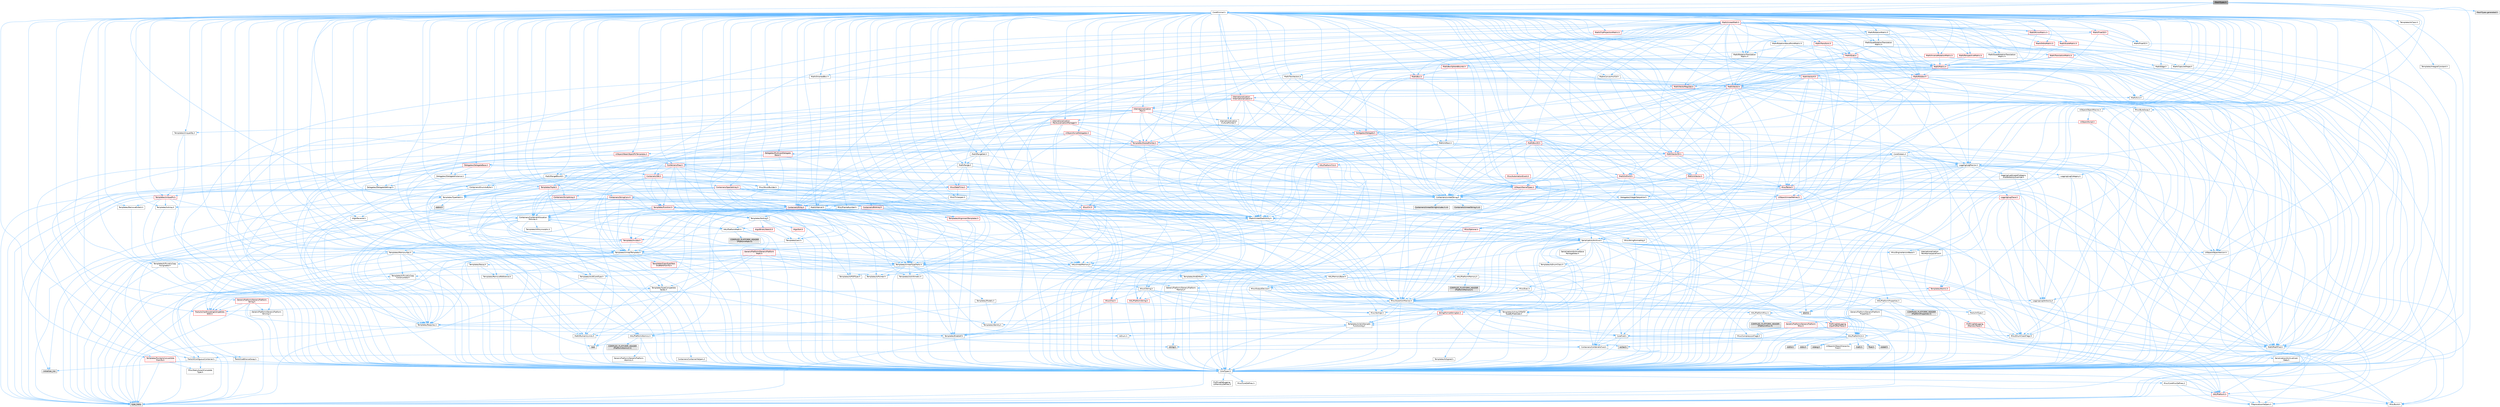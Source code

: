 digraph "MeshTypes.h"
{
 // INTERACTIVE_SVG=YES
 // LATEX_PDF_SIZE
  bgcolor="transparent";
  edge [fontname=Helvetica,fontsize=10,labelfontname=Helvetica,labelfontsize=10];
  node [fontname=Helvetica,fontsize=10,shape=box,height=0.2,width=0.4];
  Node1 [id="Node000001",label="MeshTypes.h",height=0.2,width=0.4,color="gray40", fillcolor="grey60", style="filled", fontcolor="black",tooltip=" "];
  Node1 -> Node2 [id="edge1_Node000001_Node000002",color="steelblue1",style="solid",tooltip=" "];
  Node2 [id="Node000002",label="Containers/UnrealString.h",height=0.2,width=0.4,color="grey40", fillcolor="white", style="filled",URL="$d5/dba/UnrealString_8h.html",tooltip=" "];
  Node2 -> Node3 [id="edge2_Node000002_Node000003",color="steelblue1",style="solid",tooltip=" "];
  Node3 [id="Node000003",label="Containers/UnrealStringIncludes.h.inl",height=0.2,width=0.4,color="grey60", fillcolor="#E0E0E0", style="filled",tooltip=" "];
  Node2 -> Node4 [id="edge3_Node000002_Node000004",color="steelblue1",style="solid",tooltip=" "];
  Node4 [id="Node000004",label="Containers/UnrealString.h.inl",height=0.2,width=0.4,color="grey60", fillcolor="#E0E0E0", style="filled",tooltip=" "];
  Node2 -> Node5 [id="edge4_Node000002_Node000005",color="steelblue1",style="solid",tooltip=" "];
  Node5 [id="Node000005",label="Misc/StringFormatArg.h",height=0.2,width=0.4,color="grey40", fillcolor="white", style="filled",URL="$d2/d16/StringFormatArg_8h.html",tooltip=" "];
  Node5 -> Node6 [id="edge5_Node000005_Node000006",color="steelblue1",style="solid",tooltip=" "];
  Node6 [id="Node000006",label="Containers/ContainersFwd.h",height=0.2,width=0.4,color="grey40", fillcolor="white", style="filled",URL="$d4/d0a/ContainersFwd_8h.html",tooltip=" "];
  Node6 -> Node7 [id="edge6_Node000006_Node000007",color="steelblue1",style="solid",tooltip=" "];
  Node7 [id="Node000007",label="HAL/Platform.h",height=0.2,width=0.4,color="red", fillcolor="#FFF0F0", style="filled",URL="$d9/dd0/Platform_8h.html",tooltip=" "];
  Node7 -> Node8 [id="edge7_Node000007_Node000008",color="steelblue1",style="solid",tooltip=" "];
  Node8 [id="Node000008",label="Misc/Build.h",height=0.2,width=0.4,color="grey40", fillcolor="white", style="filled",URL="$d3/dbb/Build_8h.html",tooltip=" "];
  Node7 -> Node10 [id="edge8_Node000007_Node000010",color="steelblue1",style="solid",tooltip=" "];
  Node10 [id="Node000010",label="type_traits",height=0.2,width=0.4,color="grey60", fillcolor="#E0E0E0", style="filled",tooltip=" "];
  Node7 -> Node11 [id="edge9_Node000007_Node000011",color="steelblue1",style="solid",tooltip=" "];
  Node11 [id="Node000011",label="PreprocessorHelpers.h",height=0.2,width=0.4,color="grey40", fillcolor="white", style="filled",URL="$db/ddb/PreprocessorHelpers_8h.html",tooltip=" "];
  Node6 -> Node17 [id="edge10_Node000006_Node000017",color="steelblue1",style="solid",tooltip=" "];
  Node17 [id="Node000017",label="CoreTypes.h",height=0.2,width=0.4,color="grey40", fillcolor="white", style="filled",URL="$dc/dec/CoreTypes_8h.html",tooltip=" "];
  Node17 -> Node7 [id="edge11_Node000017_Node000007",color="steelblue1",style="solid",tooltip=" "];
  Node17 -> Node18 [id="edge12_Node000017_Node000018",color="steelblue1",style="solid",tooltip=" "];
  Node18 [id="Node000018",label="ProfilingDebugging\l/UMemoryDefines.h",height=0.2,width=0.4,color="grey40", fillcolor="white", style="filled",URL="$d2/da2/UMemoryDefines_8h.html",tooltip=" "];
  Node17 -> Node19 [id="edge13_Node000017_Node000019",color="steelblue1",style="solid",tooltip=" "];
  Node19 [id="Node000019",label="Misc/CoreMiscDefines.h",height=0.2,width=0.4,color="grey40", fillcolor="white", style="filled",URL="$da/d38/CoreMiscDefines_8h.html",tooltip=" "];
  Node19 -> Node7 [id="edge14_Node000019_Node000007",color="steelblue1",style="solid",tooltip=" "];
  Node19 -> Node11 [id="edge15_Node000019_Node000011",color="steelblue1",style="solid",tooltip=" "];
  Node17 -> Node20 [id="edge16_Node000017_Node000020",color="steelblue1",style="solid",tooltip=" "];
  Node20 [id="Node000020",label="Misc/CoreDefines.h",height=0.2,width=0.4,color="grey40", fillcolor="white", style="filled",URL="$d3/dd2/CoreDefines_8h.html",tooltip=" "];
  Node6 -> Node21 [id="edge17_Node000006_Node000021",color="steelblue1",style="solid",tooltip=" "];
  Node21 [id="Node000021",label="Traits/IsContiguousContainer.h",height=0.2,width=0.4,color="grey40", fillcolor="white", style="filled",URL="$d5/d3c/IsContiguousContainer_8h.html",tooltip=" "];
  Node21 -> Node17 [id="edge18_Node000021_Node000017",color="steelblue1",style="solid",tooltip=" "];
  Node21 -> Node22 [id="edge19_Node000021_Node000022",color="steelblue1",style="solid",tooltip=" "];
  Node22 [id="Node000022",label="Misc/StaticAssertComplete\lType.h",height=0.2,width=0.4,color="grey40", fillcolor="white", style="filled",URL="$d5/d4e/StaticAssertCompleteType_8h.html",tooltip=" "];
  Node21 -> Node23 [id="edge20_Node000021_Node000023",color="steelblue1",style="solid",tooltip=" "];
  Node23 [id="Node000023",label="initializer_list",height=0.2,width=0.4,color="grey60", fillcolor="#E0E0E0", style="filled",tooltip=" "];
  Node1 -> Node24 [id="edge21_Node000001_Node000024",color="steelblue1",style="solid",tooltip=" "];
  Node24 [id="Node000024",label="CoreMinimal.h",height=0.2,width=0.4,color="grey40", fillcolor="white", style="filled",URL="$d7/d67/CoreMinimal_8h.html",tooltip=" "];
  Node24 -> Node17 [id="edge22_Node000024_Node000017",color="steelblue1",style="solid",tooltip=" "];
  Node24 -> Node25 [id="edge23_Node000024_Node000025",color="steelblue1",style="solid",tooltip=" "];
  Node25 [id="Node000025",label="CoreFwd.h",height=0.2,width=0.4,color="grey40", fillcolor="white", style="filled",URL="$d1/d1e/CoreFwd_8h.html",tooltip=" "];
  Node25 -> Node17 [id="edge24_Node000025_Node000017",color="steelblue1",style="solid",tooltip=" "];
  Node25 -> Node6 [id="edge25_Node000025_Node000006",color="steelblue1",style="solid",tooltip=" "];
  Node25 -> Node26 [id="edge26_Node000025_Node000026",color="steelblue1",style="solid",tooltip=" "];
  Node26 [id="Node000026",label="Math/MathFwd.h",height=0.2,width=0.4,color="grey40", fillcolor="white", style="filled",URL="$d2/d10/MathFwd_8h.html",tooltip=" "];
  Node26 -> Node7 [id="edge27_Node000026_Node000007",color="steelblue1",style="solid",tooltip=" "];
  Node25 -> Node27 [id="edge28_Node000025_Node000027",color="steelblue1",style="solid",tooltip=" "];
  Node27 [id="Node000027",label="UObject/UObjectHierarchy\lFwd.h",height=0.2,width=0.4,color="grey40", fillcolor="white", style="filled",URL="$d3/d13/UObjectHierarchyFwd_8h.html",tooltip=" "];
  Node24 -> Node27 [id="edge29_Node000024_Node000027",color="steelblue1",style="solid",tooltip=" "];
  Node24 -> Node6 [id="edge30_Node000024_Node000006",color="steelblue1",style="solid",tooltip=" "];
  Node24 -> Node28 [id="edge31_Node000024_Node000028",color="steelblue1",style="solid",tooltip=" "];
  Node28 [id="Node000028",label="Misc/VarArgs.h",height=0.2,width=0.4,color="grey40", fillcolor="white", style="filled",URL="$d5/d6f/VarArgs_8h.html",tooltip=" "];
  Node28 -> Node17 [id="edge32_Node000028_Node000017",color="steelblue1",style="solid",tooltip=" "];
  Node24 -> Node29 [id="edge33_Node000024_Node000029",color="steelblue1",style="solid",tooltip=" "];
  Node29 [id="Node000029",label="Logging/LogVerbosity.h",height=0.2,width=0.4,color="grey40", fillcolor="white", style="filled",URL="$d2/d8f/LogVerbosity_8h.html",tooltip=" "];
  Node29 -> Node17 [id="edge34_Node000029_Node000017",color="steelblue1",style="solid",tooltip=" "];
  Node24 -> Node30 [id="edge35_Node000024_Node000030",color="steelblue1",style="solid",tooltip=" "];
  Node30 [id="Node000030",label="Misc/OutputDevice.h",height=0.2,width=0.4,color="grey40", fillcolor="white", style="filled",URL="$d7/d32/OutputDevice_8h.html",tooltip=" "];
  Node30 -> Node25 [id="edge36_Node000030_Node000025",color="steelblue1",style="solid",tooltip=" "];
  Node30 -> Node17 [id="edge37_Node000030_Node000017",color="steelblue1",style="solid",tooltip=" "];
  Node30 -> Node29 [id="edge38_Node000030_Node000029",color="steelblue1",style="solid",tooltip=" "];
  Node30 -> Node28 [id="edge39_Node000030_Node000028",color="steelblue1",style="solid",tooltip=" "];
  Node30 -> Node31 [id="edge40_Node000030_Node000031",color="steelblue1",style="solid",tooltip=" "];
  Node31 [id="Node000031",label="Templates/IsArrayOrRefOf\lTypeByPredicate.h",height=0.2,width=0.4,color="grey40", fillcolor="white", style="filled",URL="$d6/da1/IsArrayOrRefOfTypeByPredicate_8h.html",tooltip=" "];
  Node31 -> Node17 [id="edge41_Node000031_Node000017",color="steelblue1",style="solid",tooltip=" "];
  Node30 -> Node32 [id="edge42_Node000030_Node000032",color="steelblue1",style="solid",tooltip=" "];
  Node32 [id="Node000032",label="Templates/IsValidVariadic\lFunctionArg.h",height=0.2,width=0.4,color="grey40", fillcolor="white", style="filled",URL="$d0/dc8/IsValidVariadicFunctionArg_8h.html",tooltip=" "];
  Node32 -> Node17 [id="edge43_Node000032_Node000017",color="steelblue1",style="solid",tooltip=" "];
  Node32 -> Node33 [id="edge44_Node000032_Node000033",color="steelblue1",style="solid",tooltip=" "];
  Node33 [id="Node000033",label="IsEnum.h",height=0.2,width=0.4,color="grey40", fillcolor="white", style="filled",URL="$d4/de5/IsEnum_8h.html",tooltip=" "];
  Node32 -> Node10 [id="edge45_Node000032_Node000010",color="steelblue1",style="solid",tooltip=" "];
  Node30 -> Node34 [id="edge46_Node000030_Node000034",color="steelblue1",style="solid",tooltip=" "];
  Node34 [id="Node000034",label="Traits/IsCharEncodingCompatible\lWith.h",height=0.2,width=0.4,color="red", fillcolor="#FFF0F0", style="filled",URL="$df/dd1/IsCharEncodingCompatibleWith_8h.html",tooltip=" "];
  Node34 -> Node10 [id="edge47_Node000034_Node000010",color="steelblue1",style="solid",tooltip=" "];
  Node24 -> Node36 [id="edge48_Node000024_Node000036",color="steelblue1",style="solid",tooltip=" "];
  Node36 [id="Node000036",label="HAL/PlatformCrt.h",height=0.2,width=0.4,color="grey40", fillcolor="white", style="filled",URL="$d8/d75/PlatformCrt_8h.html",tooltip=" "];
  Node36 -> Node37 [id="edge49_Node000036_Node000037",color="steelblue1",style="solid",tooltip=" "];
  Node37 [id="Node000037",label="new",height=0.2,width=0.4,color="grey60", fillcolor="#E0E0E0", style="filled",tooltip=" "];
  Node36 -> Node38 [id="edge50_Node000036_Node000038",color="steelblue1",style="solid",tooltip=" "];
  Node38 [id="Node000038",label="wchar.h",height=0.2,width=0.4,color="grey60", fillcolor="#E0E0E0", style="filled",tooltip=" "];
  Node36 -> Node39 [id="edge51_Node000036_Node000039",color="steelblue1",style="solid",tooltip=" "];
  Node39 [id="Node000039",label="stddef.h",height=0.2,width=0.4,color="grey60", fillcolor="#E0E0E0", style="filled",tooltip=" "];
  Node36 -> Node40 [id="edge52_Node000036_Node000040",color="steelblue1",style="solid",tooltip=" "];
  Node40 [id="Node000040",label="stdlib.h",height=0.2,width=0.4,color="grey60", fillcolor="#E0E0E0", style="filled",tooltip=" "];
  Node36 -> Node41 [id="edge53_Node000036_Node000041",color="steelblue1",style="solid",tooltip=" "];
  Node41 [id="Node000041",label="stdio.h",height=0.2,width=0.4,color="grey60", fillcolor="#E0E0E0", style="filled",tooltip=" "];
  Node36 -> Node42 [id="edge54_Node000036_Node000042",color="steelblue1",style="solid",tooltip=" "];
  Node42 [id="Node000042",label="stdarg.h",height=0.2,width=0.4,color="grey60", fillcolor="#E0E0E0", style="filled",tooltip=" "];
  Node36 -> Node43 [id="edge55_Node000036_Node000043",color="steelblue1",style="solid",tooltip=" "];
  Node43 [id="Node000043",label="math.h",height=0.2,width=0.4,color="grey60", fillcolor="#E0E0E0", style="filled",tooltip=" "];
  Node36 -> Node44 [id="edge56_Node000036_Node000044",color="steelblue1",style="solid",tooltip=" "];
  Node44 [id="Node000044",label="float.h",height=0.2,width=0.4,color="grey60", fillcolor="#E0E0E0", style="filled",tooltip=" "];
  Node36 -> Node45 [id="edge57_Node000036_Node000045",color="steelblue1",style="solid",tooltip=" "];
  Node45 [id="Node000045",label="string.h",height=0.2,width=0.4,color="grey60", fillcolor="#E0E0E0", style="filled",tooltip=" "];
  Node24 -> Node46 [id="edge58_Node000024_Node000046",color="steelblue1",style="solid",tooltip=" "];
  Node46 [id="Node000046",label="HAL/PlatformMisc.h",height=0.2,width=0.4,color="grey40", fillcolor="white", style="filled",URL="$d0/df5/PlatformMisc_8h.html",tooltip=" "];
  Node46 -> Node17 [id="edge59_Node000046_Node000017",color="steelblue1",style="solid",tooltip=" "];
  Node46 -> Node47 [id="edge60_Node000046_Node000047",color="steelblue1",style="solid",tooltip=" "];
  Node47 [id="Node000047",label="GenericPlatform/GenericPlatform\lMisc.h",height=0.2,width=0.4,color="red", fillcolor="#FFF0F0", style="filled",URL="$db/d9a/GenericPlatformMisc_8h.html",tooltip=" "];
  Node47 -> Node25 [id="edge61_Node000047_Node000025",color="steelblue1",style="solid",tooltip=" "];
  Node47 -> Node17 [id="edge62_Node000047_Node000017",color="steelblue1",style="solid",tooltip=" "];
  Node47 -> Node36 [id="edge63_Node000047_Node000036",color="steelblue1",style="solid",tooltip=" "];
  Node47 -> Node51 [id="edge64_Node000047_Node000051",color="steelblue1",style="solid",tooltip=" "];
  Node51 [id="Node000051",label="Math/NumericLimits.h",height=0.2,width=0.4,color="grey40", fillcolor="white", style="filled",URL="$df/d1b/NumericLimits_8h.html",tooltip=" "];
  Node51 -> Node17 [id="edge65_Node000051_Node000017",color="steelblue1",style="solid",tooltip=" "];
  Node47 -> Node52 [id="edge66_Node000047_Node000052",color="steelblue1",style="solid",tooltip=" "];
  Node52 [id="Node000052",label="Misc/CompressionFlags.h",height=0.2,width=0.4,color="grey40", fillcolor="white", style="filled",URL="$d9/d76/CompressionFlags_8h.html",tooltip=" "];
  Node47 -> Node53 [id="edge67_Node000047_Node000053",color="steelblue1",style="solid",tooltip=" "];
  Node53 [id="Node000053",label="Misc/EnumClassFlags.h",height=0.2,width=0.4,color="grey40", fillcolor="white", style="filled",URL="$d8/de7/EnumClassFlags_8h.html",tooltip=" "];
  Node46 -> Node56 [id="edge68_Node000046_Node000056",color="steelblue1",style="solid",tooltip=" "];
  Node56 [id="Node000056",label="COMPILED_PLATFORM_HEADER\l(PlatformMisc.h)",height=0.2,width=0.4,color="grey60", fillcolor="#E0E0E0", style="filled",tooltip=" "];
  Node46 -> Node57 [id="edge69_Node000046_Node000057",color="steelblue1",style="solid",tooltip=" "];
  Node57 [id="Node000057",label="ProfilingDebugging\l/CpuProfilerTrace.h",height=0.2,width=0.4,color="red", fillcolor="#FFF0F0", style="filled",URL="$da/dcb/CpuProfilerTrace_8h.html",tooltip=" "];
  Node57 -> Node17 [id="edge70_Node000057_Node000017",color="steelblue1",style="solid",tooltip=" "];
  Node57 -> Node6 [id="edge71_Node000057_Node000006",color="steelblue1",style="solid",tooltip=" "];
  Node57 -> Node58 [id="edge72_Node000057_Node000058",color="steelblue1",style="solid",tooltip=" "];
  Node58 [id="Node000058",label="HAL/PlatformAtomics.h",height=0.2,width=0.4,color="grey40", fillcolor="white", style="filled",URL="$d3/d36/PlatformAtomics_8h.html",tooltip=" "];
  Node58 -> Node17 [id="edge73_Node000058_Node000017",color="steelblue1",style="solid",tooltip=" "];
  Node58 -> Node59 [id="edge74_Node000058_Node000059",color="steelblue1",style="solid",tooltip=" "];
  Node59 [id="Node000059",label="GenericPlatform/GenericPlatform\lAtomics.h",height=0.2,width=0.4,color="grey40", fillcolor="white", style="filled",URL="$da/d72/GenericPlatformAtomics_8h.html",tooltip=" "];
  Node59 -> Node17 [id="edge75_Node000059_Node000017",color="steelblue1",style="solid",tooltip=" "];
  Node58 -> Node60 [id="edge76_Node000058_Node000060",color="steelblue1",style="solid",tooltip=" "];
  Node60 [id="Node000060",label="COMPILED_PLATFORM_HEADER\l(PlatformAtomics.h)",height=0.2,width=0.4,color="grey60", fillcolor="#E0E0E0", style="filled",tooltip=" "];
  Node57 -> Node11 [id="edge77_Node000057_Node000011",color="steelblue1",style="solid",tooltip=" "];
  Node57 -> Node8 [id="edge78_Node000057_Node000008",color="steelblue1",style="solid",tooltip=" "];
  Node24 -> Node65 [id="edge79_Node000024_Node000065",color="steelblue1",style="solid",tooltip=" "];
  Node65 [id="Node000065",label="Misc/AssertionMacros.h",height=0.2,width=0.4,color="grey40", fillcolor="white", style="filled",URL="$d0/dfa/AssertionMacros_8h.html",tooltip=" "];
  Node65 -> Node17 [id="edge80_Node000065_Node000017",color="steelblue1",style="solid",tooltip=" "];
  Node65 -> Node7 [id="edge81_Node000065_Node000007",color="steelblue1",style="solid",tooltip=" "];
  Node65 -> Node46 [id="edge82_Node000065_Node000046",color="steelblue1",style="solid",tooltip=" "];
  Node65 -> Node11 [id="edge83_Node000065_Node000011",color="steelblue1",style="solid",tooltip=" "];
  Node65 -> Node66 [id="edge84_Node000065_Node000066",color="steelblue1",style="solid",tooltip=" "];
  Node66 [id="Node000066",label="Templates/EnableIf.h",height=0.2,width=0.4,color="grey40", fillcolor="white", style="filled",URL="$d7/d60/EnableIf_8h.html",tooltip=" "];
  Node66 -> Node17 [id="edge85_Node000066_Node000017",color="steelblue1",style="solid",tooltip=" "];
  Node65 -> Node31 [id="edge86_Node000065_Node000031",color="steelblue1",style="solid",tooltip=" "];
  Node65 -> Node32 [id="edge87_Node000065_Node000032",color="steelblue1",style="solid",tooltip=" "];
  Node65 -> Node34 [id="edge88_Node000065_Node000034",color="steelblue1",style="solid",tooltip=" "];
  Node65 -> Node28 [id="edge89_Node000065_Node000028",color="steelblue1",style="solid",tooltip=" "];
  Node65 -> Node67 [id="edge90_Node000065_Node000067",color="steelblue1",style="solid",tooltip=" "];
  Node67 [id="Node000067",label="String/FormatStringSan.h",height=0.2,width=0.4,color="red", fillcolor="#FFF0F0", style="filled",URL="$d3/d8b/FormatStringSan_8h.html",tooltip=" "];
  Node67 -> Node10 [id="edge91_Node000067_Node000010",color="steelblue1",style="solid",tooltip=" "];
  Node67 -> Node17 [id="edge92_Node000067_Node000017",color="steelblue1",style="solid",tooltip=" "];
  Node67 -> Node68 [id="edge93_Node000067_Node000068",color="steelblue1",style="solid",tooltip=" "];
  Node68 [id="Node000068",label="Templates/Requires.h",height=0.2,width=0.4,color="grey40", fillcolor="white", style="filled",URL="$dc/d96/Requires_8h.html",tooltip=" "];
  Node68 -> Node66 [id="edge94_Node000068_Node000066",color="steelblue1",style="solid",tooltip=" "];
  Node68 -> Node10 [id="edge95_Node000068_Node000010",color="steelblue1",style="solid",tooltip=" "];
  Node67 -> Node69 [id="edge96_Node000067_Node000069",color="steelblue1",style="solid",tooltip=" "];
  Node69 [id="Node000069",label="Templates/Identity.h",height=0.2,width=0.4,color="grey40", fillcolor="white", style="filled",URL="$d0/dd5/Identity_8h.html",tooltip=" "];
  Node67 -> Node32 [id="edge97_Node000067_Node000032",color="steelblue1",style="solid",tooltip=" "];
  Node67 -> Node6 [id="edge98_Node000067_Node000006",color="steelblue1",style="solid",tooltip=" "];
  Node65 -> Node73 [id="edge99_Node000065_Node000073",color="steelblue1",style="solid",tooltip=" "];
  Node73 [id="Node000073",label="atomic",height=0.2,width=0.4,color="grey60", fillcolor="#E0E0E0", style="filled",tooltip=" "];
  Node24 -> Node74 [id="edge100_Node000024_Node000074",color="steelblue1",style="solid",tooltip=" "];
  Node74 [id="Node000074",label="Templates/IsPointer.h",height=0.2,width=0.4,color="grey40", fillcolor="white", style="filled",URL="$d7/d05/IsPointer_8h.html",tooltip=" "];
  Node74 -> Node17 [id="edge101_Node000074_Node000017",color="steelblue1",style="solid",tooltip=" "];
  Node24 -> Node75 [id="edge102_Node000024_Node000075",color="steelblue1",style="solid",tooltip=" "];
  Node75 [id="Node000075",label="HAL/PlatformMemory.h",height=0.2,width=0.4,color="grey40", fillcolor="white", style="filled",URL="$de/d68/PlatformMemory_8h.html",tooltip=" "];
  Node75 -> Node17 [id="edge103_Node000075_Node000017",color="steelblue1",style="solid",tooltip=" "];
  Node75 -> Node76 [id="edge104_Node000075_Node000076",color="steelblue1",style="solid",tooltip=" "];
  Node76 [id="Node000076",label="GenericPlatform/GenericPlatform\lMemory.h",height=0.2,width=0.4,color="grey40", fillcolor="white", style="filled",URL="$dd/d22/GenericPlatformMemory_8h.html",tooltip=" "];
  Node76 -> Node25 [id="edge105_Node000076_Node000025",color="steelblue1",style="solid",tooltip=" "];
  Node76 -> Node17 [id="edge106_Node000076_Node000017",color="steelblue1",style="solid",tooltip=" "];
  Node76 -> Node77 [id="edge107_Node000076_Node000077",color="steelblue1",style="solid",tooltip=" "];
  Node77 [id="Node000077",label="HAL/PlatformString.h",height=0.2,width=0.4,color="red", fillcolor="#FFF0F0", style="filled",URL="$db/db5/PlatformString_8h.html",tooltip=" "];
  Node77 -> Node17 [id="edge108_Node000077_Node000017",color="steelblue1",style="solid",tooltip=" "];
  Node76 -> Node45 [id="edge109_Node000076_Node000045",color="steelblue1",style="solid",tooltip=" "];
  Node76 -> Node38 [id="edge110_Node000076_Node000038",color="steelblue1",style="solid",tooltip=" "];
  Node75 -> Node79 [id="edge111_Node000075_Node000079",color="steelblue1",style="solid",tooltip=" "];
  Node79 [id="Node000079",label="COMPILED_PLATFORM_HEADER\l(PlatformMemory.h)",height=0.2,width=0.4,color="grey60", fillcolor="#E0E0E0", style="filled",tooltip=" "];
  Node24 -> Node58 [id="edge112_Node000024_Node000058",color="steelblue1",style="solid",tooltip=" "];
  Node24 -> Node80 [id="edge113_Node000024_Node000080",color="steelblue1",style="solid",tooltip=" "];
  Node80 [id="Node000080",label="Misc/Exec.h",height=0.2,width=0.4,color="grey40", fillcolor="white", style="filled",URL="$de/ddb/Exec_8h.html",tooltip=" "];
  Node80 -> Node17 [id="edge114_Node000080_Node000017",color="steelblue1",style="solid",tooltip=" "];
  Node80 -> Node65 [id="edge115_Node000080_Node000065",color="steelblue1",style="solid",tooltip=" "];
  Node24 -> Node81 [id="edge116_Node000024_Node000081",color="steelblue1",style="solid",tooltip=" "];
  Node81 [id="Node000081",label="HAL/MemoryBase.h",height=0.2,width=0.4,color="grey40", fillcolor="white", style="filled",URL="$d6/d9f/MemoryBase_8h.html",tooltip=" "];
  Node81 -> Node17 [id="edge117_Node000081_Node000017",color="steelblue1",style="solid",tooltip=" "];
  Node81 -> Node58 [id="edge118_Node000081_Node000058",color="steelblue1",style="solid",tooltip=" "];
  Node81 -> Node36 [id="edge119_Node000081_Node000036",color="steelblue1",style="solid",tooltip=" "];
  Node81 -> Node80 [id="edge120_Node000081_Node000080",color="steelblue1",style="solid",tooltip=" "];
  Node81 -> Node30 [id="edge121_Node000081_Node000030",color="steelblue1",style="solid",tooltip=" "];
  Node81 -> Node82 [id="edge122_Node000081_Node000082",color="steelblue1",style="solid",tooltip=" "];
  Node82 [id="Node000082",label="Templates/Atomic.h",height=0.2,width=0.4,color="red", fillcolor="#FFF0F0", style="filled",URL="$d3/d91/Atomic_8h.html",tooltip=" "];
  Node82 -> Node90 [id="edge123_Node000082_Node000090",color="steelblue1",style="solid",tooltip=" "];
  Node90 [id="Node000090",label="Traits/IntType.h",height=0.2,width=0.4,color="grey40", fillcolor="white", style="filled",URL="$d7/deb/IntType_8h.html",tooltip=" "];
  Node90 -> Node7 [id="edge124_Node000090_Node000007",color="steelblue1",style="solid",tooltip=" "];
  Node82 -> Node73 [id="edge125_Node000082_Node000073",color="steelblue1",style="solid",tooltip=" "];
  Node24 -> Node91 [id="edge126_Node000024_Node000091",color="steelblue1",style="solid",tooltip=" "];
  Node91 [id="Node000091",label="HAL/UnrealMemory.h",height=0.2,width=0.4,color="grey40", fillcolor="white", style="filled",URL="$d9/d96/UnrealMemory_8h.html",tooltip=" "];
  Node91 -> Node17 [id="edge127_Node000091_Node000017",color="steelblue1",style="solid",tooltip=" "];
  Node91 -> Node76 [id="edge128_Node000091_Node000076",color="steelblue1",style="solid",tooltip=" "];
  Node91 -> Node81 [id="edge129_Node000091_Node000081",color="steelblue1",style="solid",tooltip=" "];
  Node91 -> Node75 [id="edge130_Node000091_Node000075",color="steelblue1",style="solid",tooltip=" "];
  Node91 -> Node92 [id="edge131_Node000091_Node000092",color="steelblue1",style="solid",tooltip=" "];
  Node92 [id="Node000092",label="ProfilingDebugging\l/MemoryTrace.h",height=0.2,width=0.4,color="red", fillcolor="#FFF0F0", style="filled",URL="$da/dd7/MemoryTrace_8h.html",tooltip=" "];
  Node92 -> Node7 [id="edge132_Node000092_Node000007",color="steelblue1",style="solid",tooltip=" "];
  Node92 -> Node53 [id="edge133_Node000092_Node000053",color="steelblue1",style="solid",tooltip=" "];
  Node91 -> Node74 [id="edge134_Node000091_Node000074",color="steelblue1",style="solid",tooltip=" "];
  Node24 -> Node93 [id="edge135_Node000024_Node000093",color="steelblue1",style="solid",tooltip=" "];
  Node93 [id="Node000093",label="Templates/IsArithmetic.h",height=0.2,width=0.4,color="grey40", fillcolor="white", style="filled",URL="$d2/d5d/IsArithmetic_8h.html",tooltip=" "];
  Node93 -> Node17 [id="edge136_Node000093_Node000017",color="steelblue1",style="solid",tooltip=" "];
  Node24 -> Node87 [id="edge137_Node000024_Node000087",color="steelblue1",style="solid",tooltip=" "];
  Node87 [id="Node000087",label="Templates/AndOrNot.h",height=0.2,width=0.4,color="grey40", fillcolor="white", style="filled",URL="$db/d0a/AndOrNot_8h.html",tooltip=" "];
  Node87 -> Node17 [id="edge138_Node000087_Node000017",color="steelblue1",style="solid",tooltip=" "];
  Node24 -> Node94 [id="edge139_Node000024_Node000094",color="steelblue1",style="solid",tooltip=" "];
  Node94 [id="Node000094",label="Templates/IsPODType.h",height=0.2,width=0.4,color="grey40", fillcolor="white", style="filled",URL="$d7/db1/IsPODType_8h.html",tooltip=" "];
  Node94 -> Node17 [id="edge140_Node000094_Node000017",color="steelblue1",style="solid",tooltip=" "];
  Node24 -> Node95 [id="edge141_Node000024_Node000095",color="steelblue1",style="solid",tooltip=" "];
  Node95 [id="Node000095",label="Templates/IsUECoreType.h",height=0.2,width=0.4,color="grey40", fillcolor="white", style="filled",URL="$d1/db8/IsUECoreType_8h.html",tooltip=" "];
  Node95 -> Node17 [id="edge142_Node000095_Node000017",color="steelblue1",style="solid",tooltip=" "];
  Node95 -> Node10 [id="edge143_Node000095_Node000010",color="steelblue1",style="solid",tooltip=" "];
  Node24 -> Node88 [id="edge144_Node000024_Node000088",color="steelblue1",style="solid",tooltip=" "];
  Node88 [id="Node000088",label="Templates/IsTriviallyCopy\lConstructible.h",height=0.2,width=0.4,color="grey40", fillcolor="white", style="filled",URL="$d3/d78/IsTriviallyCopyConstructible_8h.html",tooltip=" "];
  Node88 -> Node17 [id="edge145_Node000088_Node000017",color="steelblue1",style="solid",tooltip=" "];
  Node88 -> Node10 [id="edge146_Node000088_Node000010",color="steelblue1",style="solid",tooltip=" "];
  Node24 -> Node96 [id="edge147_Node000024_Node000096",color="steelblue1",style="solid",tooltip=" "];
  Node96 [id="Node000096",label="Templates/UnrealTypeTraits.h",height=0.2,width=0.4,color="grey40", fillcolor="white", style="filled",URL="$d2/d2d/UnrealTypeTraits_8h.html",tooltip=" "];
  Node96 -> Node17 [id="edge148_Node000096_Node000017",color="steelblue1",style="solid",tooltip=" "];
  Node96 -> Node74 [id="edge149_Node000096_Node000074",color="steelblue1",style="solid",tooltip=" "];
  Node96 -> Node65 [id="edge150_Node000096_Node000065",color="steelblue1",style="solid",tooltip=" "];
  Node96 -> Node87 [id="edge151_Node000096_Node000087",color="steelblue1",style="solid",tooltip=" "];
  Node96 -> Node66 [id="edge152_Node000096_Node000066",color="steelblue1",style="solid",tooltip=" "];
  Node96 -> Node93 [id="edge153_Node000096_Node000093",color="steelblue1",style="solid",tooltip=" "];
  Node96 -> Node33 [id="edge154_Node000096_Node000033",color="steelblue1",style="solid",tooltip=" "];
  Node96 -> Node97 [id="edge155_Node000096_Node000097",color="steelblue1",style="solid",tooltip=" "];
  Node97 [id="Node000097",label="Templates/Models.h",height=0.2,width=0.4,color="grey40", fillcolor="white", style="filled",URL="$d3/d0c/Models_8h.html",tooltip=" "];
  Node97 -> Node69 [id="edge156_Node000097_Node000069",color="steelblue1",style="solid",tooltip=" "];
  Node96 -> Node94 [id="edge157_Node000096_Node000094",color="steelblue1",style="solid",tooltip=" "];
  Node96 -> Node95 [id="edge158_Node000096_Node000095",color="steelblue1",style="solid",tooltip=" "];
  Node96 -> Node88 [id="edge159_Node000096_Node000088",color="steelblue1",style="solid",tooltip=" "];
  Node24 -> Node66 [id="edge160_Node000024_Node000066",color="steelblue1",style="solid",tooltip=" "];
  Node24 -> Node98 [id="edge161_Node000024_Node000098",color="steelblue1",style="solid",tooltip=" "];
  Node98 [id="Node000098",label="Templates/RemoveReference.h",height=0.2,width=0.4,color="grey40", fillcolor="white", style="filled",URL="$da/dbe/RemoveReference_8h.html",tooltip=" "];
  Node98 -> Node17 [id="edge162_Node000098_Node000017",color="steelblue1",style="solid",tooltip=" "];
  Node24 -> Node99 [id="edge163_Node000024_Node000099",color="steelblue1",style="solid",tooltip=" "];
  Node99 [id="Node000099",label="Templates/IntegralConstant.h",height=0.2,width=0.4,color="grey40", fillcolor="white", style="filled",URL="$db/d1b/IntegralConstant_8h.html",tooltip=" "];
  Node99 -> Node17 [id="edge164_Node000099_Node000017",color="steelblue1",style="solid",tooltip=" "];
  Node24 -> Node100 [id="edge165_Node000024_Node000100",color="steelblue1",style="solid",tooltip=" "];
  Node100 [id="Node000100",label="Templates/IsClass.h",height=0.2,width=0.4,color="grey40", fillcolor="white", style="filled",URL="$db/dcb/IsClass_8h.html",tooltip=" "];
  Node100 -> Node17 [id="edge166_Node000100_Node000017",color="steelblue1",style="solid",tooltip=" "];
  Node24 -> Node101 [id="edge167_Node000024_Node000101",color="steelblue1",style="solid",tooltip=" "];
  Node101 [id="Node000101",label="Templates/TypeCompatible\lBytes.h",height=0.2,width=0.4,color="grey40", fillcolor="white", style="filled",URL="$df/d0a/TypeCompatibleBytes_8h.html",tooltip=" "];
  Node101 -> Node17 [id="edge168_Node000101_Node000017",color="steelblue1",style="solid",tooltip=" "];
  Node101 -> Node45 [id="edge169_Node000101_Node000045",color="steelblue1",style="solid",tooltip=" "];
  Node101 -> Node37 [id="edge170_Node000101_Node000037",color="steelblue1",style="solid",tooltip=" "];
  Node101 -> Node10 [id="edge171_Node000101_Node000010",color="steelblue1",style="solid",tooltip=" "];
  Node24 -> Node21 [id="edge172_Node000024_Node000021",color="steelblue1",style="solid",tooltip=" "];
  Node24 -> Node102 [id="edge173_Node000024_Node000102",color="steelblue1",style="solid",tooltip=" "];
  Node102 [id="Node000102",label="Templates/UnrealTemplate.h",height=0.2,width=0.4,color="grey40", fillcolor="white", style="filled",URL="$d4/d24/UnrealTemplate_8h.html",tooltip=" "];
  Node102 -> Node17 [id="edge174_Node000102_Node000017",color="steelblue1",style="solid",tooltip=" "];
  Node102 -> Node74 [id="edge175_Node000102_Node000074",color="steelblue1",style="solid",tooltip=" "];
  Node102 -> Node91 [id="edge176_Node000102_Node000091",color="steelblue1",style="solid",tooltip=" "];
  Node102 -> Node103 [id="edge177_Node000102_Node000103",color="steelblue1",style="solid",tooltip=" "];
  Node103 [id="Node000103",label="Templates/CopyQualifiers\lAndRefsFromTo.h",height=0.2,width=0.4,color="red", fillcolor="#FFF0F0", style="filled",URL="$d3/db3/CopyQualifiersAndRefsFromTo_8h.html",tooltip=" "];
  Node102 -> Node96 [id="edge178_Node000102_Node000096",color="steelblue1",style="solid",tooltip=" "];
  Node102 -> Node98 [id="edge179_Node000102_Node000098",color="steelblue1",style="solid",tooltip=" "];
  Node102 -> Node68 [id="edge180_Node000102_Node000068",color="steelblue1",style="solid",tooltip=" "];
  Node102 -> Node101 [id="edge181_Node000102_Node000101",color="steelblue1",style="solid",tooltip=" "];
  Node102 -> Node69 [id="edge182_Node000102_Node000069",color="steelblue1",style="solid",tooltip=" "];
  Node102 -> Node21 [id="edge183_Node000102_Node000021",color="steelblue1",style="solid",tooltip=" "];
  Node102 -> Node105 [id="edge184_Node000102_Node000105",color="steelblue1",style="solid",tooltip=" "];
  Node105 [id="Node000105",label="Traits/UseBitwiseSwap.h",height=0.2,width=0.4,color="grey40", fillcolor="white", style="filled",URL="$db/df3/UseBitwiseSwap_8h.html",tooltip=" "];
  Node105 -> Node17 [id="edge185_Node000105_Node000017",color="steelblue1",style="solid",tooltip=" "];
  Node105 -> Node10 [id="edge186_Node000105_Node000010",color="steelblue1",style="solid",tooltip=" "];
  Node102 -> Node10 [id="edge187_Node000102_Node000010",color="steelblue1",style="solid",tooltip=" "];
  Node24 -> Node51 [id="edge188_Node000024_Node000051",color="steelblue1",style="solid",tooltip=" "];
  Node24 -> Node106 [id="edge189_Node000024_Node000106",color="steelblue1",style="solid",tooltip=" "];
  Node106 [id="Node000106",label="HAL/PlatformMath.h",height=0.2,width=0.4,color="grey40", fillcolor="white", style="filled",URL="$dc/d53/PlatformMath_8h.html",tooltip=" "];
  Node106 -> Node17 [id="edge190_Node000106_Node000017",color="steelblue1",style="solid",tooltip=" "];
  Node106 -> Node107 [id="edge191_Node000106_Node000107",color="steelblue1",style="solid",tooltip=" "];
  Node107 [id="Node000107",label="GenericPlatform/GenericPlatform\lMath.h",height=0.2,width=0.4,color="red", fillcolor="#FFF0F0", style="filled",URL="$d5/d79/GenericPlatformMath_8h.html",tooltip=" "];
  Node107 -> Node17 [id="edge192_Node000107_Node000017",color="steelblue1",style="solid",tooltip=" "];
  Node107 -> Node6 [id="edge193_Node000107_Node000006",color="steelblue1",style="solid",tooltip=" "];
  Node107 -> Node36 [id="edge194_Node000107_Node000036",color="steelblue1",style="solid",tooltip=" "];
  Node107 -> Node87 [id="edge195_Node000107_Node000087",color="steelblue1",style="solid",tooltip=" "];
  Node107 -> Node108 [id="edge196_Node000107_Node000108",color="steelblue1",style="solid",tooltip=" "];
  Node108 [id="Node000108",label="Templates/Decay.h",height=0.2,width=0.4,color="grey40", fillcolor="white", style="filled",URL="$dd/d0f/Decay_8h.html",tooltip=" "];
  Node108 -> Node17 [id="edge197_Node000108_Node000017",color="steelblue1",style="solid",tooltip=" "];
  Node108 -> Node98 [id="edge198_Node000108_Node000098",color="steelblue1",style="solid",tooltip=" "];
  Node108 -> Node10 [id="edge199_Node000108_Node000010",color="steelblue1",style="solid",tooltip=" "];
  Node107 -> Node96 [id="edge200_Node000107_Node000096",color="steelblue1",style="solid",tooltip=" "];
  Node107 -> Node68 [id="edge201_Node000107_Node000068",color="steelblue1",style="solid",tooltip=" "];
  Node107 -> Node101 [id="edge202_Node000107_Node000101",color="steelblue1",style="solid",tooltip=" "];
  Node107 -> Node10 [id="edge203_Node000107_Node000010",color="steelblue1",style="solid",tooltip=" "];
  Node106 -> Node113 [id="edge204_Node000106_Node000113",color="steelblue1",style="solid",tooltip=" "];
  Node113 [id="Node000113",label="COMPILED_PLATFORM_HEADER\l(PlatformMath.h)",height=0.2,width=0.4,color="grey60", fillcolor="#E0E0E0", style="filled",tooltip=" "];
  Node24 -> Node89 [id="edge205_Node000024_Node000089",color="steelblue1",style="solid",tooltip=" "];
  Node89 [id="Node000089",label="Templates/IsTriviallyCopy\lAssignable.h",height=0.2,width=0.4,color="grey40", fillcolor="white", style="filled",URL="$d2/df2/IsTriviallyCopyAssignable_8h.html",tooltip=" "];
  Node89 -> Node17 [id="edge206_Node000089_Node000017",color="steelblue1",style="solid",tooltip=" "];
  Node89 -> Node10 [id="edge207_Node000089_Node000010",color="steelblue1",style="solid",tooltip=" "];
  Node24 -> Node114 [id="edge208_Node000024_Node000114",color="steelblue1",style="solid",tooltip=" "];
  Node114 [id="Node000114",label="Templates/MemoryOps.h",height=0.2,width=0.4,color="grey40", fillcolor="white", style="filled",URL="$db/dea/MemoryOps_8h.html",tooltip=" "];
  Node114 -> Node17 [id="edge209_Node000114_Node000017",color="steelblue1",style="solid",tooltip=" "];
  Node114 -> Node91 [id="edge210_Node000114_Node000091",color="steelblue1",style="solid",tooltip=" "];
  Node114 -> Node89 [id="edge211_Node000114_Node000089",color="steelblue1",style="solid",tooltip=" "];
  Node114 -> Node88 [id="edge212_Node000114_Node000088",color="steelblue1",style="solid",tooltip=" "];
  Node114 -> Node68 [id="edge213_Node000114_Node000068",color="steelblue1",style="solid",tooltip=" "];
  Node114 -> Node96 [id="edge214_Node000114_Node000096",color="steelblue1",style="solid",tooltip=" "];
  Node114 -> Node105 [id="edge215_Node000114_Node000105",color="steelblue1",style="solid",tooltip=" "];
  Node114 -> Node37 [id="edge216_Node000114_Node000037",color="steelblue1",style="solid",tooltip=" "];
  Node114 -> Node10 [id="edge217_Node000114_Node000010",color="steelblue1",style="solid",tooltip=" "];
  Node24 -> Node115 [id="edge218_Node000024_Node000115",color="steelblue1",style="solid",tooltip=" "];
  Node115 [id="Node000115",label="Containers/ContainerAllocation\lPolicies.h",height=0.2,width=0.4,color="grey40", fillcolor="white", style="filled",URL="$d7/dff/ContainerAllocationPolicies_8h.html",tooltip=" "];
  Node115 -> Node17 [id="edge219_Node000115_Node000017",color="steelblue1",style="solid",tooltip=" "];
  Node115 -> Node116 [id="edge220_Node000115_Node000116",color="steelblue1",style="solid",tooltip=" "];
  Node116 [id="Node000116",label="Containers/ContainerHelpers.h",height=0.2,width=0.4,color="grey40", fillcolor="white", style="filled",URL="$d7/d33/ContainerHelpers_8h.html",tooltip=" "];
  Node116 -> Node17 [id="edge221_Node000116_Node000017",color="steelblue1",style="solid",tooltip=" "];
  Node115 -> Node115 [id="edge222_Node000115_Node000115",color="steelblue1",style="solid",tooltip=" "];
  Node115 -> Node106 [id="edge223_Node000115_Node000106",color="steelblue1",style="solid",tooltip=" "];
  Node115 -> Node91 [id="edge224_Node000115_Node000091",color="steelblue1",style="solid",tooltip=" "];
  Node115 -> Node51 [id="edge225_Node000115_Node000051",color="steelblue1",style="solid",tooltip=" "];
  Node115 -> Node65 [id="edge226_Node000115_Node000065",color="steelblue1",style="solid",tooltip=" "];
  Node115 -> Node117 [id="edge227_Node000115_Node000117",color="steelblue1",style="solid",tooltip=" "];
  Node117 [id="Node000117",label="Templates/IsPolymorphic.h",height=0.2,width=0.4,color="grey40", fillcolor="white", style="filled",URL="$dc/d20/IsPolymorphic_8h.html",tooltip=" "];
  Node115 -> Node114 [id="edge228_Node000115_Node000114",color="steelblue1",style="solid",tooltip=" "];
  Node115 -> Node101 [id="edge229_Node000115_Node000101",color="steelblue1",style="solid",tooltip=" "];
  Node115 -> Node10 [id="edge230_Node000115_Node000010",color="steelblue1",style="solid",tooltip=" "];
  Node24 -> Node118 [id="edge231_Node000024_Node000118",color="steelblue1",style="solid",tooltip=" "];
  Node118 [id="Node000118",label="Templates/IsEnumClass.h",height=0.2,width=0.4,color="grey40", fillcolor="white", style="filled",URL="$d7/d15/IsEnumClass_8h.html",tooltip=" "];
  Node118 -> Node17 [id="edge232_Node000118_Node000017",color="steelblue1",style="solid",tooltip=" "];
  Node118 -> Node87 [id="edge233_Node000118_Node000087",color="steelblue1",style="solid",tooltip=" "];
  Node24 -> Node119 [id="edge234_Node000024_Node000119",color="steelblue1",style="solid",tooltip=" "];
  Node119 [id="Node000119",label="HAL/PlatformProperties.h",height=0.2,width=0.4,color="grey40", fillcolor="white", style="filled",URL="$d9/db0/PlatformProperties_8h.html",tooltip=" "];
  Node119 -> Node17 [id="edge235_Node000119_Node000017",color="steelblue1",style="solid",tooltip=" "];
  Node119 -> Node120 [id="edge236_Node000119_Node000120",color="steelblue1",style="solid",tooltip=" "];
  Node120 [id="Node000120",label="GenericPlatform/GenericPlatform\lProperties.h",height=0.2,width=0.4,color="grey40", fillcolor="white", style="filled",URL="$d2/dcd/GenericPlatformProperties_8h.html",tooltip=" "];
  Node120 -> Node17 [id="edge237_Node000120_Node000017",color="steelblue1",style="solid",tooltip=" "];
  Node120 -> Node47 [id="edge238_Node000120_Node000047",color="steelblue1",style="solid",tooltip=" "];
  Node119 -> Node121 [id="edge239_Node000119_Node000121",color="steelblue1",style="solid",tooltip=" "];
  Node121 [id="Node000121",label="COMPILED_PLATFORM_HEADER\l(PlatformProperties.h)",height=0.2,width=0.4,color="grey60", fillcolor="#E0E0E0", style="filled",tooltip=" "];
  Node24 -> Node122 [id="edge240_Node000024_Node000122",color="steelblue1",style="solid",tooltip=" "];
  Node122 [id="Node000122",label="Misc/EngineVersionBase.h",height=0.2,width=0.4,color="grey40", fillcolor="white", style="filled",URL="$d5/d2b/EngineVersionBase_8h.html",tooltip=" "];
  Node122 -> Node17 [id="edge241_Node000122_Node000017",color="steelblue1",style="solid",tooltip=" "];
  Node24 -> Node123 [id="edge242_Node000024_Node000123",color="steelblue1",style="solid",tooltip=" "];
  Node123 [id="Node000123",label="Internationalization\l/TextNamespaceFwd.h",height=0.2,width=0.4,color="grey40", fillcolor="white", style="filled",URL="$d8/d97/TextNamespaceFwd_8h.html",tooltip=" "];
  Node123 -> Node17 [id="edge243_Node000123_Node000017",color="steelblue1",style="solid",tooltip=" "];
  Node24 -> Node124 [id="edge244_Node000024_Node000124",color="steelblue1",style="solid",tooltip=" "];
  Node124 [id="Node000124",label="Serialization/Archive.h",height=0.2,width=0.4,color="grey40", fillcolor="white", style="filled",URL="$d7/d3b/Archive_8h.html",tooltip=" "];
  Node124 -> Node25 [id="edge245_Node000124_Node000025",color="steelblue1",style="solid",tooltip=" "];
  Node124 -> Node17 [id="edge246_Node000124_Node000017",color="steelblue1",style="solid",tooltip=" "];
  Node124 -> Node119 [id="edge247_Node000124_Node000119",color="steelblue1",style="solid",tooltip=" "];
  Node124 -> Node123 [id="edge248_Node000124_Node000123",color="steelblue1",style="solid",tooltip=" "];
  Node124 -> Node26 [id="edge249_Node000124_Node000026",color="steelblue1",style="solid",tooltip=" "];
  Node124 -> Node65 [id="edge250_Node000124_Node000065",color="steelblue1",style="solid",tooltip=" "];
  Node124 -> Node8 [id="edge251_Node000124_Node000008",color="steelblue1",style="solid",tooltip=" "];
  Node124 -> Node52 [id="edge252_Node000124_Node000052",color="steelblue1",style="solid",tooltip=" "];
  Node124 -> Node122 [id="edge253_Node000124_Node000122",color="steelblue1",style="solid",tooltip=" "];
  Node124 -> Node28 [id="edge254_Node000124_Node000028",color="steelblue1",style="solid",tooltip=" "];
  Node124 -> Node125 [id="edge255_Node000124_Node000125",color="steelblue1",style="solid",tooltip=" "];
  Node125 [id="Node000125",label="Serialization/ArchiveCook\lData.h",height=0.2,width=0.4,color="grey40", fillcolor="white", style="filled",URL="$dc/db6/ArchiveCookData_8h.html",tooltip=" "];
  Node125 -> Node7 [id="edge256_Node000125_Node000007",color="steelblue1",style="solid",tooltip=" "];
  Node124 -> Node126 [id="edge257_Node000124_Node000126",color="steelblue1",style="solid",tooltip=" "];
  Node126 [id="Node000126",label="Serialization/ArchiveSave\lPackageData.h",height=0.2,width=0.4,color="grey40", fillcolor="white", style="filled",URL="$d1/d37/ArchiveSavePackageData_8h.html",tooltip=" "];
  Node124 -> Node66 [id="edge258_Node000124_Node000066",color="steelblue1",style="solid",tooltip=" "];
  Node124 -> Node31 [id="edge259_Node000124_Node000031",color="steelblue1",style="solid",tooltip=" "];
  Node124 -> Node118 [id="edge260_Node000124_Node000118",color="steelblue1",style="solid",tooltip=" "];
  Node124 -> Node111 [id="edge261_Node000124_Node000111",color="steelblue1",style="solid",tooltip=" "];
  Node111 [id="Node000111",label="Templates/IsSigned.h",height=0.2,width=0.4,color="grey40", fillcolor="white", style="filled",URL="$d8/dd8/IsSigned_8h.html",tooltip=" "];
  Node111 -> Node17 [id="edge262_Node000111_Node000017",color="steelblue1",style="solid",tooltip=" "];
  Node124 -> Node32 [id="edge263_Node000124_Node000032",color="steelblue1",style="solid",tooltip=" "];
  Node124 -> Node102 [id="edge264_Node000124_Node000102",color="steelblue1",style="solid",tooltip=" "];
  Node124 -> Node34 [id="edge265_Node000124_Node000034",color="steelblue1",style="solid",tooltip=" "];
  Node124 -> Node127 [id="edge266_Node000124_Node000127",color="steelblue1",style="solid",tooltip=" "];
  Node127 [id="Node000127",label="UObject/ObjectVersion.h",height=0.2,width=0.4,color="grey40", fillcolor="white", style="filled",URL="$da/d63/ObjectVersion_8h.html",tooltip=" "];
  Node127 -> Node17 [id="edge267_Node000127_Node000017",color="steelblue1",style="solid",tooltip=" "];
  Node24 -> Node128 [id="edge268_Node000024_Node000128",color="steelblue1",style="solid",tooltip=" "];
  Node128 [id="Node000128",label="Templates/Less.h",height=0.2,width=0.4,color="grey40", fillcolor="white", style="filled",URL="$de/dc8/Less_8h.html",tooltip=" "];
  Node128 -> Node17 [id="edge269_Node000128_Node000017",color="steelblue1",style="solid",tooltip=" "];
  Node128 -> Node102 [id="edge270_Node000128_Node000102",color="steelblue1",style="solid",tooltip=" "];
  Node24 -> Node129 [id="edge271_Node000024_Node000129",color="steelblue1",style="solid",tooltip=" "];
  Node129 [id="Node000129",label="Templates/Sorting.h",height=0.2,width=0.4,color="grey40", fillcolor="white", style="filled",URL="$d3/d9e/Sorting_8h.html",tooltip=" "];
  Node129 -> Node17 [id="edge272_Node000129_Node000017",color="steelblue1",style="solid",tooltip=" "];
  Node129 -> Node130 [id="edge273_Node000129_Node000130",color="steelblue1",style="solid",tooltip=" "];
  Node130 [id="Node000130",label="Algo/BinarySearch.h",height=0.2,width=0.4,color="red", fillcolor="#FFF0F0", style="filled",URL="$db/db4/BinarySearch_8h.html",tooltip=" "];
  Node130 -> Node132 [id="edge274_Node000130_Node000132",color="steelblue1",style="solid",tooltip=" "];
  Node132 [id="Node000132",label="Templates/Invoke.h",height=0.2,width=0.4,color="red", fillcolor="#FFF0F0", style="filled",URL="$d7/deb/Invoke_8h.html",tooltip=" "];
  Node132 -> Node17 [id="edge275_Node000132_Node000017",color="steelblue1",style="solid",tooltip=" "];
  Node132 -> Node102 [id="edge276_Node000132_Node000102",color="steelblue1",style="solid",tooltip=" "];
  Node132 -> Node10 [id="edge277_Node000132_Node000010",color="steelblue1",style="solid",tooltip=" "];
  Node130 -> Node128 [id="edge278_Node000130_Node000128",color="steelblue1",style="solid",tooltip=" "];
  Node129 -> Node134 [id="edge279_Node000129_Node000134",color="steelblue1",style="solid",tooltip=" "];
  Node134 [id="Node000134",label="Algo/Sort.h",height=0.2,width=0.4,color="red", fillcolor="#FFF0F0", style="filled",URL="$d1/d87/Sort_8h.html",tooltip=" "];
  Node129 -> Node106 [id="edge280_Node000129_Node000106",color="steelblue1",style="solid",tooltip=" "];
  Node129 -> Node128 [id="edge281_Node000129_Node000128",color="steelblue1",style="solid",tooltip=" "];
  Node24 -> Node140 [id="edge282_Node000024_Node000140",color="steelblue1",style="solid",tooltip=" "];
  Node140 [id="Node000140",label="Misc/Char.h",height=0.2,width=0.4,color="red", fillcolor="#FFF0F0", style="filled",URL="$d0/d58/Char_8h.html",tooltip=" "];
  Node140 -> Node17 [id="edge283_Node000140_Node000017",color="steelblue1",style="solid",tooltip=" "];
  Node140 -> Node90 [id="edge284_Node000140_Node000090",color="steelblue1",style="solid",tooltip=" "];
  Node140 -> Node10 [id="edge285_Node000140_Node000010",color="steelblue1",style="solid",tooltip=" "];
  Node24 -> Node143 [id="edge286_Node000024_Node000143",color="steelblue1",style="solid",tooltip=" "];
  Node143 [id="Node000143",label="GenericPlatform/GenericPlatform\lStricmp.h",height=0.2,width=0.4,color="grey40", fillcolor="white", style="filled",URL="$d2/d86/GenericPlatformStricmp_8h.html",tooltip=" "];
  Node143 -> Node17 [id="edge287_Node000143_Node000017",color="steelblue1",style="solid",tooltip=" "];
  Node24 -> Node144 [id="edge288_Node000024_Node000144",color="steelblue1",style="solid",tooltip=" "];
  Node144 [id="Node000144",label="GenericPlatform/GenericPlatform\lString.h",height=0.2,width=0.4,color="red", fillcolor="#FFF0F0", style="filled",URL="$dd/d20/GenericPlatformString_8h.html",tooltip=" "];
  Node144 -> Node17 [id="edge289_Node000144_Node000017",color="steelblue1",style="solid",tooltip=" "];
  Node144 -> Node143 [id="edge290_Node000144_Node000143",color="steelblue1",style="solid",tooltip=" "];
  Node144 -> Node66 [id="edge291_Node000144_Node000066",color="steelblue1",style="solid",tooltip=" "];
  Node144 -> Node34 [id="edge292_Node000144_Node000034",color="steelblue1",style="solid",tooltip=" "];
  Node144 -> Node10 [id="edge293_Node000144_Node000010",color="steelblue1",style="solid",tooltip=" "];
  Node24 -> Node77 [id="edge294_Node000024_Node000077",color="steelblue1",style="solid",tooltip=" "];
  Node24 -> Node147 [id="edge295_Node000024_Node000147",color="steelblue1",style="solid",tooltip=" "];
  Node147 [id="Node000147",label="Misc/CString.h",height=0.2,width=0.4,color="grey40", fillcolor="white", style="filled",URL="$d2/d49/CString_8h.html",tooltip=" "];
  Node147 -> Node17 [id="edge296_Node000147_Node000017",color="steelblue1",style="solid",tooltip=" "];
  Node147 -> Node36 [id="edge297_Node000147_Node000036",color="steelblue1",style="solid",tooltip=" "];
  Node147 -> Node77 [id="edge298_Node000147_Node000077",color="steelblue1",style="solid",tooltip=" "];
  Node147 -> Node65 [id="edge299_Node000147_Node000065",color="steelblue1",style="solid",tooltip=" "];
  Node147 -> Node140 [id="edge300_Node000147_Node000140",color="steelblue1",style="solid",tooltip=" "];
  Node147 -> Node28 [id="edge301_Node000147_Node000028",color="steelblue1",style="solid",tooltip=" "];
  Node147 -> Node31 [id="edge302_Node000147_Node000031",color="steelblue1",style="solid",tooltip=" "];
  Node147 -> Node32 [id="edge303_Node000147_Node000032",color="steelblue1",style="solid",tooltip=" "];
  Node147 -> Node34 [id="edge304_Node000147_Node000034",color="steelblue1",style="solid",tooltip=" "];
  Node24 -> Node148 [id="edge305_Node000024_Node000148",color="steelblue1",style="solid",tooltip=" "];
  Node148 [id="Node000148",label="Misc/Crc.h",height=0.2,width=0.4,color="red", fillcolor="#FFF0F0", style="filled",URL="$d4/dd2/Crc_8h.html",tooltip=" "];
  Node148 -> Node17 [id="edge306_Node000148_Node000017",color="steelblue1",style="solid",tooltip=" "];
  Node148 -> Node77 [id="edge307_Node000148_Node000077",color="steelblue1",style="solid",tooltip=" "];
  Node148 -> Node65 [id="edge308_Node000148_Node000065",color="steelblue1",style="solid",tooltip=" "];
  Node148 -> Node147 [id="edge309_Node000148_Node000147",color="steelblue1",style="solid",tooltip=" "];
  Node148 -> Node140 [id="edge310_Node000148_Node000140",color="steelblue1",style="solid",tooltip=" "];
  Node148 -> Node96 [id="edge311_Node000148_Node000096",color="steelblue1",style="solid",tooltip=" "];
  Node24 -> Node139 [id="edge312_Node000024_Node000139",color="steelblue1",style="solid",tooltip=" "];
  Node139 [id="Node000139",label="Math/UnrealMathUtility.h",height=0.2,width=0.4,color="grey40", fillcolor="white", style="filled",URL="$db/db8/UnrealMathUtility_8h.html",tooltip=" "];
  Node139 -> Node17 [id="edge313_Node000139_Node000017",color="steelblue1",style="solid",tooltip=" "];
  Node139 -> Node65 [id="edge314_Node000139_Node000065",color="steelblue1",style="solid",tooltip=" "];
  Node139 -> Node106 [id="edge315_Node000139_Node000106",color="steelblue1",style="solid",tooltip=" "];
  Node139 -> Node26 [id="edge316_Node000139_Node000026",color="steelblue1",style="solid",tooltip=" "];
  Node139 -> Node69 [id="edge317_Node000139_Node000069",color="steelblue1",style="solid",tooltip=" "];
  Node139 -> Node68 [id="edge318_Node000139_Node000068",color="steelblue1",style="solid",tooltip=" "];
  Node24 -> Node2 [id="edge319_Node000024_Node000002",color="steelblue1",style="solid",tooltip=" "];
  Node24 -> Node149 [id="edge320_Node000024_Node000149",color="steelblue1",style="solid",tooltip=" "];
  Node149 [id="Node000149",label="Containers/Array.h",height=0.2,width=0.4,color="red", fillcolor="#FFF0F0", style="filled",URL="$df/dd0/Array_8h.html",tooltip=" "];
  Node149 -> Node17 [id="edge321_Node000149_Node000017",color="steelblue1",style="solid",tooltip=" "];
  Node149 -> Node65 [id="edge322_Node000149_Node000065",color="steelblue1",style="solid",tooltip=" "];
  Node149 -> Node91 [id="edge323_Node000149_Node000091",color="steelblue1",style="solid",tooltip=" "];
  Node149 -> Node96 [id="edge324_Node000149_Node000096",color="steelblue1",style="solid",tooltip=" "];
  Node149 -> Node102 [id="edge325_Node000149_Node000102",color="steelblue1",style="solid",tooltip=" "];
  Node149 -> Node115 [id="edge326_Node000149_Node000115",color="steelblue1",style="solid",tooltip=" "];
  Node149 -> Node124 [id="edge327_Node000149_Node000124",color="steelblue1",style="solid",tooltip=" "];
  Node149 -> Node132 [id="edge328_Node000149_Node000132",color="steelblue1",style="solid",tooltip=" "];
  Node149 -> Node128 [id="edge329_Node000149_Node000128",color="steelblue1",style="solid",tooltip=" "];
  Node149 -> Node68 [id="edge330_Node000149_Node000068",color="steelblue1",style="solid",tooltip=" "];
  Node149 -> Node129 [id="edge331_Node000149_Node000129",color="steelblue1",style="solid",tooltip=" "];
  Node149 -> Node172 [id="edge332_Node000149_Node000172",color="steelblue1",style="solid",tooltip=" "];
  Node172 [id="Node000172",label="Templates/AlignmentTemplates.h",height=0.2,width=0.4,color="red", fillcolor="#FFF0F0", style="filled",URL="$dd/d32/AlignmentTemplates_8h.html",tooltip=" "];
  Node172 -> Node17 [id="edge333_Node000172_Node000017",color="steelblue1",style="solid",tooltip=" "];
  Node172 -> Node74 [id="edge334_Node000172_Node000074",color="steelblue1",style="solid",tooltip=" "];
  Node149 -> Node10 [id="edge335_Node000149_Node000010",color="steelblue1",style="solid",tooltip=" "];
  Node24 -> Node173 [id="edge336_Node000024_Node000173",color="steelblue1",style="solid",tooltip=" "];
  Node173 [id="Node000173",label="Misc/FrameNumber.h",height=0.2,width=0.4,color="grey40", fillcolor="white", style="filled",URL="$dd/dbd/FrameNumber_8h.html",tooltip=" "];
  Node173 -> Node17 [id="edge337_Node000173_Node000017",color="steelblue1",style="solid",tooltip=" "];
  Node173 -> Node51 [id="edge338_Node000173_Node000051",color="steelblue1",style="solid",tooltip=" "];
  Node173 -> Node139 [id="edge339_Node000173_Node000139",color="steelblue1",style="solid",tooltip=" "];
  Node173 -> Node66 [id="edge340_Node000173_Node000066",color="steelblue1",style="solid",tooltip=" "];
  Node173 -> Node96 [id="edge341_Node000173_Node000096",color="steelblue1",style="solid",tooltip=" "];
  Node24 -> Node174 [id="edge342_Node000024_Node000174",color="steelblue1",style="solid",tooltip=" "];
  Node174 [id="Node000174",label="Misc/Timespan.h",height=0.2,width=0.4,color="grey40", fillcolor="white", style="filled",URL="$da/dd9/Timespan_8h.html",tooltip=" "];
  Node174 -> Node17 [id="edge343_Node000174_Node000017",color="steelblue1",style="solid",tooltip=" "];
  Node174 -> Node175 [id="edge344_Node000174_Node000175",color="steelblue1",style="solid",tooltip=" "];
  Node175 [id="Node000175",label="Math/Interval.h",height=0.2,width=0.4,color="grey40", fillcolor="white", style="filled",URL="$d1/d55/Interval_8h.html",tooltip=" "];
  Node175 -> Node17 [id="edge345_Node000175_Node000017",color="steelblue1",style="solid",tooltip=" "];
  Node175 -> Node93 [id="edge346_Node000175_Node000093",color="steelblue1",style="solid",tooltip=" "];
  Node175 -> Node96 [id="edge347_Node000175_Node000096",color="steelblue1",style="solid",tooltip=" "];
  Node175 -> Node51 [id="edge348_Node000175_Node000051",color="steelblue1",style="solid",tooltip=" "];
  Node175 -> Node139 [id="edge349_Node000175_Node000139",color="steelblue1",style="solid",tooltip=" "];
  Node174 -> Node139 [id="edge350_Node000174_Node000139",color="steelblue1",style="solid",tooltip=" "];
  Node174 -> Node65 [id="edge351_Node000174_Node000065",color="steelblue1",style="solid",tooltip=" "];
  Node24 -> Node176 [id="edge352_Node000024_Node000176",color="steelblue1",style="solid",tooltip=" "];
  Node176 [id="Node000176",label="Containers/StringConv.h",height=0.2,width=0.4,color="red", fillcolor="#FFF0F0", style="filled",URL="$d3/ddf/StringConv_8h.html",tooltip=" "];
  Node176 -> Node17 [id="edge353_Node000176_Node000017",color="steelblue1",style="solid",tooltip=" "];
  Node176 -> Node65 [id="edge354_Node000176_Node000065",color="steelblue1",style="solid",tooltip=" "];
  Node176 -> Node115 [id="edge355_Node000176_Node000115",color="steelblue1",style="solid",tooltip=" "];
  Node176 -> Node149 [id="edge356_Node000176_Node000149",color="steelblue1",style="solid",tooltip=" "];
  Node176 -> Node147 [id="edge357_Node000176_Node000147",color="steelblue1",style="solid",tooltip=" "];
  Node176 -> Node177 [id="edge358_Node000176_Node000177",color="steelblue1",style="solid",tooltip=" "];
  Node177 [id="Node000177",label="Templates/IsArray.h",height=0.2,width=0.4,color="grey40", fillcolor="white", style="filled",URL="$d8/d8d/IsArray_8h.html",tooltip=" "];
  Node177 -> Node17 [id="edge359_Node000177_Node000017",color="steelblue1",style="solid",tooltip=" "];
  Node176 -> Node102 [id="edge360_Node000176_Node000102",color="steelblue1",style="solid",tooltip=" "];
  Node176 -> Node96 [id="edge361_Node000176_Node000096",color="steelblue1",style="solid",tooltip=" "];
  Node176 -> Node34 [id="edge362_Node000176_Node000034",color="steelblue1",style="solid",tooltip=" "];
  Node176 -> Node21 [id="edge363_Node000176_Node000021",color="steelblue1",style="solid",tooltip=" "];
  Node176 -> Node10 [id="edge364_Node000176_Node000010",color="steelblue1",style="solid",tooltip=" "];
  Node24 -> Node178 [id="edge365_Node000024_Node000178",color="steelblue1",style="solid",tooltip=" "];
  Node178 [id="Node000178",label="UObject/UnrealNames.h",height=0.2,width=0.4,color="red", fillcolor="#FFF0F0", style="filled",URL="$d8/db1/UnrealNames_8h.html",tooltip=" "];
  Node178 -> Node17 [id="edge366_Node000178_Node000017",color="steelblue1",style="solid",tooltip=" "];
  Node24 -> Node180 [id="edge367_Node000024_Node000180",color="steelblue1",style="solid",tooltip=" "];
  Node180 [id="Node000180",label="UObject/NameTypes.h",height=0.2,width=0.4,color="red", fillcolor="#FFF0F0", style="filled",URL="$d6/d35/NameTypes_8h.html",tooltip=" "];
  Node180 -> Node17 [id="edge368_Node000180_Node000017",color="steelblue1",style="solid",tooltip=" "];
  Node180 -> Node65 [id="edge369_Node000180_Node000065",color="steelblue1",style="solid",tooltip=" "];
  Node180 -> Node91 [id="edge370_Node000180_Node000091",color="steelblue1",style="solid",tooltip=" "];
  Node180 -> Node96 [id="edge371_Node000180_Node000096",color="steelblue1",style="solid",tooltip=" "];
  Node180 -> Node102 [id="edge372_Node000180_Node000102",color="steelblue1",style="solid",tooltip=" "];
  Node180 -> Node2 [id="edge373_Node000180_Node000002",color="steelblue1",style="solid",tooltip=" "];
  Node180 -> Node176 [id="edge374_Node000180_Node000176",color="steelblue1",style="solid",tooltip=" "];
  Node180 -> Node178 [id="edge375_Node000180_Node000178",color="steelblue1",style="solid",tooltip=" "];
  Node180 -> Node82 [id="edge376_Node000180_Node000082",color="steelblue1",style="solid",tooltip=" "];
  Node24 -> Node188 [id="edge377_Node000024_Node000188",color="steelblue1",style="solid",tooltip=" "];
  Node188 [id="Node000188",label="Misc/Parse.h",height=0.2,width=0.4,color="red", fillcolor="#FFF0F0", style="filled",URL="$dc/d71/Parse_8h.html",tooltip=" "];
  Node188 -> Node2 [id="edge378_Node000188_Node000002",color="steelblue1",style="solid",tooltip=" "];
  Node188 -> Node17 [id="edge379_Node000188_Node000017",color="steelblue1",style="solid",tooltip=" "];
  Node188 -> Node36 [id="edge380_Node000188_Node000036",color="steelblue1",style="solid",tooltip=" "];
  Node188 -> Node8 [id="edge381_Node000188_Node000008",color="steelblue1",style="solid",tooltip=" "];
  Node188 -> Node53 [id="edge382_Node000188_Node000053",color="steelblue1",style="solid",tooltip=" "];
  Node188 -> Node189 [id="edge383_Node000188_Node000189",color="steelblue1",style="solid",tooltip=" "];
  Node189 [id="Node000189",label="Templates/Function.h",height=0.2,width=0.4,color="red", fillcolor="#FFF0F0", style="filled",URL="$df/df5/Function_8h.html",tooltip=" "];
  Node189 -> Node17 [id="edge384_Node000189_Node000017",color="steelblue1",style="solid",tooltip=" "];
  Node189 -> Node65 [id="edge385_Node000189_Node000065",color="steelblue1",style="solid",tooltip=" "];
  Node189 -> Node91 [id="edge386_Node000189_Node000091",color="steelblue1",style="solid",tooltip=" "];
  Node189 -> Node96 [id="edge387_Node000189_Node000096",color="steelblue1",style="solid",tooltip=" "];
  Node189 -> Node132 [id="edge388_Node000189_Node000132",color="steelblue1",style="solid",tooltip=" "];
  Node189 -> Node102 [id="edge389_Node000189_Node000102",color="steelblue1",style="solid",tooltip=" "];
  Node189 -> Node68 [id="edge390_Node000189_Node000068",color="steelblue1",style="solid",tooltip=" "];
  Node189 -> Node139 [id="edge391_Node000189_Node000139",color="steelblue1",style="solid",tooltip=" "];
  Node189 -> Node37 [id="edge392_Node000189_Node000037",color="steelblue1",style="solid",tooltip=" "];
  Node189 -> Node10 [id="edge393_Node000189_Node000010",color="steelblue1",style="solid",tooltip=" "];
  Node24 -> Node172 [id="edge394_Node000024_Node000172",color="steelblue1",style="solid",tooltip=" "];
  Node24 -> Node191 [id="edge395_Node000024_Node000191",color="steelblue1",style="solid",tooltip=" "];
  Node191 [id="Node000191",label="Misc/StructBuilder.h",height=0.2,width=0.4,color="grey40", fillcolor="white", style="filled",URL="$d9/db3/StructBuilder_8h.html",tooltip=" "];
  Node191 -> Node17 [id="edge396_Node000191_Node000017",color="steelblue1",style="solid",tooltip=" "];
  Node191 -> Node139 [id="edge397_Node000191_Node000139",color="steelblue1",style="solid",tooltip=" "];
  Node191 -> Node172 [id="edge398_Node000191_Node000172",color="steelblue1",style="solid",tooltip=" "];
  Node24 -> Node108 [id="edge399_Node000024_Node000108",color="steelblue1",style="solid",tooltip=" "];
  Node24 -> Node192 [id="edge400_Node000024_Node000192",color="steelblue1",style="solid",tooltip=" "];
  Node192 [id="Node000192",label="Templates/PointerIsConvertible\lFromTo.h",height=0.2,width=0.4,color="red", fillcolor="#FFF0F0", style="filled",URL="$d6/d65/PointerIsConvertibleFromTo_8h.html",tooltip=" "];
  Node192 -> Node17 [id="edge401_Node000192_Node000017",color="steelblue1",style="solid",tooltip=" "];
  Node192 -> Node22 [id="edge402_Node000192_Node000022",color="steelblue1",style="solid",tooltip=" "];
  Node192 -> Node10 [id="edge403_Node000192_Node000010",color="steelblue1",style="solid",tooltip=" "];
  Node24 -> Node132 [id="edge404_Node000024_Node000132",color="steelblue1",style="solid",tooltip=" "];
  Node24 -> Node189 [id="edge405_Node000024_Node000189",color="steelblue1",style="solid",tooltip=" "];
  Node24 -> Node161 [id="edge406_Node000024_Node000161",color="steelblue1",style="solid",tooltip=" "];
  Node161 [id="Node000161",label="Templates/TypeHash.h",height=0.2,width=0.4,color="grey40", fillcolor="white", style="filled",URL="$d1/d62/TypeHash_8h.html",tooltip=" "];
  Node161 -> Node17 [id="edge407_Node000161_Node000017",color="steelblue1",style="solid",tooltip=" "];
  Node161 -> Node68 [id="edge408_Node000161_Node000068",color="steelblue1",style="solid",tooltip=" "];
  Node161 -> Node148 [id="edge409_Node000161_Node000148",color="steelblue1",style="solid",tooltip=" "];
  Node161 -> Node162 [id="edge410_Node000161_Node000162",color="steelblue1",style="solid",tooltip=" "];
  Node162 [id="Node000162",label="stdint.h",height=0.2,width=0.4,color="grey60", fillcolor="#E0E0E0", style="filled",tooltip=" "];
  Node161 -> Node10 [id="edge411_Node000161_Node000010",color="steelblue1",style="solid",tooltip=" "];
  Node24 -> Node193 [id="edge412_Node000024_Node000193",color="steelblue1",style="solid",tooltip=" "];
  Node193 [id="Node000193",label="Containers/ScriptArray.h",height=0.2,width=0.4,color="red", fillcolor="#FFF0F0", style="filled",URL="$dc/daf/ScriptArray_8h.html",tooltip=" "];
  Node193 -> Node17 [id="edge413_Node000193_Node000017",color="steelblue1",style="solid",tooltip=" "];
  Node193 -> Node65 [id="edge414_Node000193_Node000065",color="steelblue1",style="solid",tooltip=" "];
  Node193 -> Node91 [id="edge415_Node000193_Node000091",color="steelblue1",style="solid",tooltip=" "];
  Node193 -> Node115 [id="edge416_Node000193_Node000115",color="steelblue1",style="solid",tooltip=" "];
  Node193 -> Node149 [id="edge417_Node000193_Node000149",color="steelblue1",style="solid",tooltip=" "];
  Node193 -> Node23 [id="edge418_Node000193_Node000023",color="steelblue1",style="solid",tooltip=" "];
  Node24 -> Node194 [id="edge419_Node000024_Node000194",color="steelblue1",style="solid",tooltip=" "];
  Node194 [id="Node000194",label="Containers/BitArray.h",height=0.2,width=0.4,color="red", fillcolor="#FFF0F0", style="filled",URL="$d1/de4/BitArray_8h.html",tooltip=" "];
  Node194 -> Node115 [id="edge420_Node000194_Node000115",color="steelblue1",style="solid",tooltip=" "];
  Node194 -> Node17 [id="edge421_Node000194_Node000017",color="steelblue1",style="solid",tooltip=" "];
  Node194 -> Node58 [id="edge422_Node000194_Node000058",color="steelblue1",style="solid",tooltip=" "];
  Node194 -> Node91 [id="edge423_Node000194_Node000091",color="steelblue1",style="solid",tooltip=" "];
  Node194 -> Node139 [id="edge424_Node000194_Node000139",color="steelblue1",style="solid",tooltip=" "];
  Node194 -> Node65 [id="edge425_Node000194_Node000065",color="steelblue1",style="solid",tooltip=" "];
  Node194 -> Node53 [id="edge426_Node000194_Node000053",color="steelblue1",style="solid",tooltip=" "];
  Node194 -> Node124 [id="edge427_Node000194_Node000124",color="steelblue1",style="solid",tooltip=" "];
  Node194 -> Node66 [id="edge428_Node000194_Node000066",color="steelblue1",style="solid",tooltip=" "];
  Node194 -> Node132 [id="edge429_Node000194_Node000132",color="steelblue1",style="solid",tooltip=" "];
  Node194 -> Node102 [id="edge430_Node000194_Node000102",color="steelblue1",style="solid",tooltip=" "];
  Node194 -> Node96 [id="edge431_Node000194_Node000096",color="steelblue1",style="solid",tooltip=" "];
  Node24 -> Node195 [id="edge432_Node000024_Node000195",color="steelblue1",style="solid",tooltip=" "];
  Node195 [id="Node000195",label="Containers/SparseArray.h",height=0.2,width=0.4,color="red", fillcolor="#FFF0F0", style="filled",URL="$d5/dbf/SparseArray_8h.html",tooltip=" "];
  Node195 -> Node17 [id="edge433_Node000195_Node000017",color="steelblue1",style="solid",tooltip=" "];
  Node195 -> Node65 [id="edge434_Node000195_Node000065",color="steelblue1",style="solid",tooltip=" "];
  Node195 -> Node91 [id="edge435_Node000195_Node000091",color="steelblue1",style="solid",tooltip=" "];
  Node195 -> Node96 [id="edge436_Node000195_Node000096",color="steelblue1",style="solid",tooltip=" "];
  Node195 -> Node102 [id="edge437_Node000195_Node000102",color="steelblue1",style="solid",tooltip=" "];
  Node195 -> Node115 [id="edge438_Node000195_Node000115",color="steelblue1",style="solid",tooltip=" "];
  Node195 -> Node128 [id="edge439_Node000195_Node000128",color="steelblue1",style="solid",tooltip=" "];
  Node195 -> Node149 [id="edge440_Node000195_Node000149",color="steelblue1",style="solid",tooltip=" "];
  Node195 -> Node139 [id="edge441_Node000195_Node000139",color="steelblue1",style="solid",tooltip=" "];
  Node195 -> Node193 [id="edge442_Node000195_Node000193",color="steelblue1",style="solid",tooltip=" "];
  Node195 -> Node194 [id="edge443_Node000195_Node000194",color="steelblue1",style="solid",tooltip=" "];
  Node195 -> Node2 [id="edge444_Node000195_Node000002",color="steelblue1",style="solid",tooltip=" "];
  Node24 -> Node211 [id="edge445_Node000024_Node000211",color="steelblue1",style="solid",tooltip=" "];
  Node211 [id="Node000211",label="Containers/Set.h",height=0.2,width=0.4,color="red", fillcolor="#FFF0F0", style="filled",URL="$d4/d45/Set_8h.html",tooltip=" "];
  Node211 -> Node115 [id="edge446_Node000211_Node000115",color="steelblue1",style="solid",tooltip=" "];
  Node211 -> Node195 [id="edge447_Node000211_Node000195",color="steelblue1",style="solid",tooltip=" "];
  Node211 -> Node6 [id="edge448_Node000211_Node000006",color="steelblue1",style="solid",tooltip=" "];
  Node211 -> Node139 [id="edge449_Node000211_Node000139",color="steelblue1",style="solid",tooltip=" "];
  Node211 -> Node65 [id="edge450_Node000211_Node000065",color="steelblue1",style="solid",tooltip=" "];
  Node211 -> Node191 [id="edge451_Node000211_Node000191",color="steelblue1",style="solid",tooltip=" "];
  Node211 -> Node189 [id="edge452_Node000211_Node000189",color="steelblue1",style="solid",tooltip=" "];
  Node211 -> Node129 [id="edge453_Node000211_Node000129",color="steelblue1",style="solid",tooltip=" "];
  Node211 -> Node161 [id="edge454_Node000211_Node000161",color="steelblue1",style="solid",tooltip=" "];
  Node211 -> Node102 [id="edge455_Node000211_Node000102",color="steelblue1",style="solid",tooltip=" "];
  Node211 -> Node23 [id="edge456_Node000211_Node000023",color="steelblue1",style="solid",tooltip=" "];
  Node211 -> Node10 [id="edge457_Node000211_Node000010",color="steelblue1",style="solid",tooltip=" "];
  Node24 -> Node214 [id="edge458_Node000024_Node000214",color="steelblue1",style="solid",tooltip=" "];
  Node214 [id="Node000214",label="Algo/Reverse.h",height=0.2,width=0.4,color="grey40", fillcolor="white", style="filled",URL="$d5/d93/Reverse_8h.html",tooltip=" "];
  Node214 -> Node17 [id="edge459_Node000214_Node000017",color="steelblue1",style="solid",tooltip=" "];
  Node214 -> Node102 [id="edge460_Node000214_Node000102",color="steelblue1",style="solid",tooltip=" "];
  Node24 -> Node215 [id="edge461_Node000024_Node000215",color="steelblue1",style="solid",tooltip=" "];
  Node215 [id="Node000215",label="Containers/Map.h",height=0.2,width=0.4,color="red", fillcolor="#FFF0F0", style="filled",URL="$df/d79/Map_8h.html",tooltip=" "];
  Node215 -> Node17 [id="edge462_Node000215_Node000017",color="steelblue1",style="solid",tooltip=" "];
  Node215 -> Node214 [id="edge463_Node000215_Node000214",color="steelblue1",style="solid",tooltip=" "];
  Node215 -> Node211 [id="edge464_Node000215_Node000211",color="steelblue1",style="solid",tooltip=" "];
  Node215 -> Node2 [id="edge465_Node000215_Node000002",color="steelblue1",style="solid",tooltip=" "];
  Node215 -> Node65 [id="edge466_Node000215_Node000065",color="steelblue1",style="solid",tooltip=" "];
  Node215 -> Node191 [id="edge467_Node000215_Node000191",color="steelblue1",style="solid",tooltip=" "];
  Node215 -> Node189 [id="edge468_Node000215_Node000189",color="steelblue1",style="solid",tooltip=" "];
  Node215 -> Node129 [id="edge469_Node000215_Node000129",color="steelblue1",style="solid",tooltip=" "];
  Node215 -> Node216 [id="edge470_Node000215_Node000216",color="steelblue1",style="solid",tooltip=" "];
  Node216 [id="Node000216",label="Templates/Tuple.h",height=0.2,width=0.4,color="red", fillcolor="#FFF0F0", style="filled",URL="$d2/d4f/Tuple_8h.html",tooltip=" "];
  Node216 -> Node17 [id="edge471_Node000216_Node000017",color="steelblue1",style="solid",tooltip=" "];
  Node216 -> Node102 [id="edge472_Node000216_Node000102",color="steelblue1",style="solid",tooltip=" "];
  Node216 -> Node217 [id="edge473_Node000216_Node000217",color="steelblue1",style="solid",tooltip=" "];
  Node217 [id="Node000217",label="Delegates/IntegerSequence.h",height=0.2,width=0.4,color="grey40", fillcolor="white", style="filled",URL="$d2/dcc/IntegerSequence_8h.html",tooltip=" "];
  Node217 -> Node17 [id="edge474_Node000217_Node000017",color="steelblue1",style="solid",tooltip=" "];
  Node216 -> Node132 [id="edge475_Node000216_Node000132",color="steelblue1",style="solid",tooltip=" "];
  Node216 -> Node68 [id="edge476_Node000216_Node000068",color="steelblue1",style="solid",tooltip=" "];
  Node216 -> Node161 [id="edge477_Node000216_Node000161",color="steelblue1",style="solid",tooltip=" "];
  Node216 -> Node10 [id="edge478_Node000216_Node000010",color="steelblue1",style="solid",tooltip=" "];
  Node215 -> Node102 [id="edge479_Node000215_Node000102",color="steelblue1",style="solid",tooltip=" "];
  Node215 -> Node96 [id="edge480_Node000215_Node000096",color="steelblue1",style="solid",tooltip=" "];
  Node215 -> Node10 [id="edge481_Node000215_Node000010",color="steelblue1",style="solid",tooltip=" "];
  Node24 -> Node219 [id="edge482_Node000024_Node000219",color="steelblue1",style="solid",tooltip=" "];
  Node219 [id="Node000219",label="Math/IntPoint.h",height=0.2,width=0.4,color="red", fillcolor="#FFF0F0", style="filled",URL="$d3/df7/IntPoint_8h.html",tooltip=" "];
  Node219 -> Node17 [id="edge483_Node000219_Node000017",color="steelblue1",style="solid",tooltip=" "];
  Node219 -> Node65 [id="edge484_Node000219_Node000065",color="steelblue1",style="solid",tooltip=" "];
  Node219 -> Node188 [id="edge485_Node000219_Node000188",color="steelblue1",style="solid",tooltip=" "];
  Node219 -> Node26 [id="edge486_Node000219_Node000026",color="steelblue1",style="solid",tooltip=" "];
  Node219 -> Node139 [id="edge487_Node000219_Node000139",color="steelblue1",style="solid",tooltip=" "];
  Node219 -> Node2 [id="edge488_Node000219_Node000002",color="steelblue1",style="solid",tooltip=" "];
  Node219 -> Node161 [id="edge489_Node000219_Node000161",color="steelblue1",style="solid",tooltip=" "];
  Node24 -> Node221 [id="edge490_Node000024_Node000221",color="steelblue1",style="solid",tooltip=" "];
  Node221 [id="Node000221",label="Math/IntVector.h",height=0.2,width=0.4,color="red", fillcolor="#FFF0F0", style="filled",URL="$d7/d44/IntVector_8h.html",tooltip=" "];
  Node221 -> Node17 [id="edge491_Node000221_Node000017",color="steelblue1",style="solid",tooltip=" "];
  Node221 -> Node148 [id="edge492_Node000221_Node000148",color="steelblue1",style="solid",tooltip=" "];
  Node221 -> Node188 [id="edge493_Node000221_Node000188",color="steelblue1",style="solid",tooltip=" "];
  Node221 -> Node26 [id="edge494_Node000221_Node000026",color="steelblue1",style="solid",tooltip=" "];
  Node221 -> Node139 [id="edge495_Node000221_Node000139",color="steelblue1",style="solid",tooltip=" "];
  Node221 -> Node2 [id="edge496_Node000221_Node000002",color="steelblue1",style="solid",tooltip=" "];
  Node24 -> Node222 [id="edge497_Node000024_Node000222",color="steelblue1",style="solid",tooltip=" "];
  Node222 [id="Node000222",label="Logging/LogCategory.h",height=0.2,width=0.4,color="grey40", fillcolor="white", style="filled",URL="$d9/d36/LogCategory_8h.html",tooltip=" "];
  Node222 -> Node17 [id="edge498_Node000222_Node000017",color="steelblue1",style="solid",tooltip=" "];
  Node222 -> Node29 [id="edge499_Node000222_Node000029",color="steelblue1",style="solid",tooltip=" "];
  Node222 -> Node180 [id="edge500_Node000222_Node000180",color="steelblue1",style="solid",tooltip=" "];
  Node24 -> Node223 [id="edge501_Node000024_Node000223",color="steelblue1",style="solid",tooltip=" "];
  Node223 [id="Node000223",label="Logging/LogMacros.h",height=0.2,width=0.4,color="grey40", fillcolor="white", style="filled",URL="$d0/d16/LogMacros_8h.html",tooltip=" "];
  Node223 -> Node2 [id="edge502_Node000223_Node000002",color="steelblue1",style="solid",tooltip=" "];
  Node223 -> Node17 [id="edge503_Node000223_Node000017",color="steelblue1",style="solid",tooltip=" "];
  Node223 -> Node11 [id="edge504_Node000223_Node000011",color="steelblue1",style="solid",tooltip=" "];
  Node223 -> Node222 [id="edge505_Node000223_Node000222",color="steelblue1",style="solid",tooltip=" "];
  Node223 -> Node224 [id="edge506_Node000223_Node000224",color="steelblue1",style="solid",tooltip=" "];
  Node224 [id="Node000224",label="Logging/LogScopedCategory\lAndVerbosityOverride.h",height=0.2,width=0.4,color="grey40", fillcolor="white", style="filled",URL="$de/dba/LogScopedCategoryAndVerbosityOverride_8h.html",tooltip=" "];
  Node224 -> Node17 [id="edge507_Node000224_Node000017",color="steelblue1",style="solid",tooltip=" "];
  Node224 -> Node29 [id="edge508_Node000224_Node000029",color="steelblue1",style="solid",tooltip=" "];
  Node224 -> Node180 [id="edge509_Node000224_Node000180",color="steelblue1",style="solid",tooltip=" "];
  Node223 -> Node225 [id="edge510_Node000223_Node000225",color="steelblue1",style="solid",tooltip=" "];
  Node225 [id="Node000225",label="Logging/LogTrace.h",height=0.2,width=0.4,color="red", fillcolor="#FFF0F0", style="filled",URL="$d5/d91/LogTrace_8h.html",tooltip=" "];
  Node225 -> Node17 [id="edge511_Node000225_Node000017",color="steelblue1",style="solid",tooltip=" "];
  Node225 -> Node149 [id="edge512_Node000225_Node000149",color="steelblue1",style="solid",tooltip=" "];
  Node225 -> Node11 [id="edge513_Node000225_Node000011",color="steelblue1",style="solid",tooltip=" "];
  Node225 -> Node29 [id="edge514_Node000225_Node000029",color="steelblue1",style="solid",tooltip=" "];
  Node225 -> Node8 [id="edge515_Node000225_Node000008",color="steelblue1",style="solid",tooltip=" "];
  Node225 -> Node31 [id="edge516_Node000225_Node000031",color="steelblue1",style="solid",tooltip=" "];
  Node225 -> Node34 [id="edge517_Node000225_Node000034",color="steelblue1",style="solid",tooltip=" "];
  Node223 -> Node29 [id="edge518_Node000223_Node000029",color="steelblue1",style="solid",tooltip=" "];
  Node223 -> Node65 [id="edge519_Node000223_Node000065",color="steelblue1",style="solid",tooltip=" "];
  Node223 -> Node8 [id="edge520_Node000223_Node000008",color="steelblue1",style="solid",tooltip=" "];
  Node223 -> Node28 [id="edge521_Node000223_Node000028",color="steelblue1",style="solid",tooltip=" "];
  Node223 -> Node67 [id="edge522_Node000223_Node000067",color="steelblue1",style="solid",tooltip=" "];
  Node223 -> Node66 [id="edge523_Node000223_Node000066",color="steelblue1",style="solid",tooltip=" "];
  Node223 -> Node31 [id="edge524_Node000223_Node000031",color="steelblue1",style="solid",tooltip=" "];
  Node223 -> Node32 [id="edge525_Node000223_Node000032",color="steelblue1",style="solid",tooltip=" "];
  Node223 -> Node34 [id="edge526_Node000223_Node000034",color="steelblue1",style="solid",tooltip=" "];
  Node223 -> Node10 [id="edge527_Node000223_Node000010",color="steelblue1",style="solid",tooltip=" "];
  Node24 -> Node226 [id="edge528_Node000024_Node000226",color="steelblue1",style="solid",tooltip=" "];
  Node226 [id="Node000226",label="Math/Vector2D.h",height=0.2,width=0.4,color="red", fillcolor="#FFF0F0", style="filled",URL="$d3/db0/Vector2D_8h.html",tooltip=" "];
  Node226 -> Node17 [id="edge529_Node000226_Node000017",color="steelblue1",style="solid",tooltip=" "];
  Node226 -> Node26 [id="edge530_Node000226_Node000026",color="steelblue1",style="solid",tooltip=" "];
  Node226 -> Node65 [id="edge531_Node000226_Node000065",color="steelblue1",style="solid",tooltip=" "];
  Node226 -> Node148 [id="edge532_Node000226_Node000148",color="steelblue1",style="solid",tooltip=" "];
  Node226 -> Node139 [id="edge533_Node000226_Node000139",color="steelblue1",style="solid",tooltip=" "];
  Node226 -> Node2 [id="edge534_Node000226_Node000002",color="steelblue1",style="solid",tooltip=" "];
  Node226 -> Node188 [id="edge535_Node000226_Node000188",color="steelblue1",style="solid",tooltip=" "];
  Node226 -> Node219 [id="edge536_Node000226_Node000219",color="steelblue1",style="solid",tooltip=" "];
  Node226 -> Node223 [id="edge537_Node000226_Node000223",color="steelblue1",style="solid",tooltip=" "];
  Node226 -> Node10 [id="edge538_Node000226_Node000010",color="steelblue1",style="solid",tooltip=" "];
  Node24 -> Node230 [id="edge539_Node000024_Node000230",color="steelblue1",style="solid",tooltip=" "];
  Node230 [id="Node000230",label="Math/IntRect.h",height=0.2,width=0.4,color="grey40", fillcolor="white", style="filled",URL="$d7/d53/IntRect_8h.html",tooltip=" "];
  Node230 -> Node17 [id="edge540_Node000230_Node000017",color="steelblue1",style="solid",tooltip=" "];
  Node230 -> Node26 [id="edge541_Node000230_Node000026",color="steelblue1",style="solid",tooltip=" "];
  Node230 -> Node139 [id="edge542_Node000230_Node000139",color="steelblue1",style="solid",tooltip=" "];
  Node230 -> Node2 [id="edge543_Node000230_Node000002",color="steelblue1",style="solid",tooltip=" "];
  Node230 -> Node219 [id="edge544_Node000230_Node000219",color="steelblue1",style="solid",tooltip=" "];
  Node230 -> Node226 [id="edge545_Node000230_Node000226",color="steelblue1",style="solid",tooltip=" "];
  Node24 -> Node231 [id="edge546_Node000024_Node000231",color="steelblue1",style="solid",tooltip=" "];
  Node231 [id="Node000231",label="Misc/ByteSwap.h",height=0.2,width=0.4,color="grey40", fillcolor="white", style="filled",URL="$dc/dd7/ByteSwap_8h.html",tooltip=" "];
  Node231 -> Node17 [id="edge547_Node000231_Node000017",color="steelblue1",style="solid",tooltip=" "];
  Node231 -> Node36 [id="edge548_Node000231_Node000036",color="steelblue1",style="solid",tooltip=" "];
  Node24 -> Node160 [id="edge549_Node000024_Node000160",color="steelblue1",style="solid",tooltip=" "];
  Node160 [id="Node000160",label="Containers/EnumAsByte.h",height=0.2,width=0.4,color="grey40", fillcolor="white", style="filled",URL="$d6/d9a/EnumAsByte_8h.html",tooltip=" "];
  Node160 -> Node17 [id="edge550_Node000160_Node000017",color="steelblue1",style="solid",tooltip=" "];
  Node160 -> Node94 [id="edge551_Node000160_Node000094",color="steelblue1",style="solid",tooltip=" "];
  Node160 -> Node161 [id="edge552_Node000160_Node000161",color="steelblue1",style="solid",tooltip=" "];
  Node24 -> Node232 [id="edge553_Node000024_Node000232",color="steelblue1",style="solid",tooltip=" "];
  Node232 [id="Node000232",label="HAL/PlatformTLS.h",height=0.2,width=0.4,color="red", fillcolor="#FFF0F0", style="filled",URL="$d0/def/PlatformTLS_8h.html",tooltip=" "];
  Node232 -> Node17 [id="edge554_Node000232_Node000017",color="steelblue1",style="solid",tooltip=" "];
  Node24 -> Node235 [id="edge555_Node000024_Node000235",color="steelblue1",style="solid",tooltip=" "];
  Node235 [id="Node000235",label="CoreGlobals.h",height=0.2,width=0.4,color="grey40", fillcolor="white", style="filled",URL="$d5/d8c/CoreGlobals_8h.html",tooltip=" "];
  Node235 -> Node2 [id="edge556_Node000235_Node000002",color="steelblue1",style="solid",tooltip=" "];
  Node235 -> Node17 [id="edge557_Node000235_Node000017",color="steelblue1",style="solid",tooltip=" "];
  Node235 -> Node232 [id="edge558_Node000235_Node000232",color="steelblue1",style="solid",tooltip=" "];
  Node235 -> Node223 [id="edge559_Node000235_Node000223",color="steelblue1",style="solid",tooltip=" "];
  Node235 -> Node8 [id="edge560_Node000235_Node000008",color="steelblue1",style="solid",tooltip=" "];
  Node235 -> Node53 [id="edge561_Node000235_Node000053",color="steelblue1",style="solid",tooltip=" "];
  Node235 -> Node30 [id="edge562_Node000235_Node000030",color="steelblue1",style="solid",tooltip=" "];
  Node235 -> Node57 [id="edge563_Node000235_Node000057",color="steelblue1",style="solid",tooltip=" "];
  Node235 -> Node82 [id="edge564_Node000235_Node000082",color="steelblue1",style="solid",tooltip=" "];
  Node235 -> Node180 [id="edge565_Node000235_Node000180",color="steelblue1",style="solid",tooltip=" "];
  Node235 -> Node73 [id="edge566_Node000235_Node000073",color="steelblue1",style="solid",tooltip=" "];
  Node24 -> Node236 [id="edge567_Node000024_Node000236",color="steelblue1",style="solid",tooltip=" "];
  Node236 [id="Node000236",label="Templates/SharedPointer.h",height=0.2,width=0.4,color="red", fillcolor="#FFF0F0", style="filled",URL="$d2/d17/SharedPointer_8h.html",tooltip=" "];
  Node236 -> Node17 [id="edge568_Node000236_Node000017",color="steelblue1",style="solid",tooltip=" "];
  Node236 -> Node192 [id="edge569_Node000236_Node000192",color="steelblue1",style="solid",tooltip=" "];
  Node236 -> Node65 [id="edge570_Node000236_Node000065",color="steelblue1",style="solid",tooltip=" "];
  Node236 -> Node91 [id="edge571_Node000236_Node000091",color="steelblue1",style="solid",tooltip=" "];
  Node236 -> Node149 [id="edge572_Node000236_Node000149",color="steelblue1",style="solid",tooltip=" "];
  Node236 -> Node215 [id="edge573_Node000236_Node000215",color="steelblue1",style="solid",tooltip=" "];
  Node236 -> Node235 [id="edge574_Node000236_Node000235",color="steelblue1",style="solid",tooltip=" "];
  Node24 -> Node241 [id="edge575_Node000024_Node000241",color="steelblue1",style="solid",tooltip=" "];
  Node241 [id="Node000241",label="Internationalization\l/CulturePointer.h",height=0.2,width=0.4,color="grey40", fillcolor="white", style="filled",URL="$d6/dbe/CulturePointer_8h.html",tooltip=" "];
  Node241 -> Node17 [id="edge576_Node000241_Node000017",color="steelblue1",style="solid",tooltip=" "];
  Node241 -> Node236 [id="edge577_Node000241_Node000236",color="steelblue1",style="solid",tooltip=" "];
  Node24 -> Node242 [id="edge578_Node000024_Node000242",color="steelblue1",style="solid",tooltip=" "];
  Node242 [id="Node000242",label="UObject/WeakObjectPtrTemplates.h",height=0.2,width=0.4,color="red", fillcolor="#FFF0F0", style="filled",URL="$d8/d3b/WeakObjectPtrTemplates_8h.html",tooltip=" "];
  Node242 -> Node17 [id="edge579_Node000242_Node000017",color="steelblue1",style="solid",tooltip=" "];
  Node242 -> Node68 [id="edge580_Node000242_Node000068",color="steelblue1",style="solid",tooltip=" "];
  Node242 -> Node215 [id="edge581_Node000242_Node000215",color="steelblue1",style="solid",tooltip=" "];
  Node242 -> Node10 [id="edge582_Node000242_Node000010",color="steelblue1",style="solid",tooltip=" "];
  Node24 -> Node245 [id="edge583_Node000024_Node000245",color="steelblue1",style="solid",tooltip=" "];
  Node245 [id="Node000245",label="Delegates/DelegateSettings.h",height=0.2,width=0.4,color="grey40", fillcolor="white", style="filled",URL="$d0/d97/DelegateSettings_8h.html",tooltip=" "];
  Node245 -> Node17 [id="edge584_Node000245_Node000017",color="steelblue1",style="solid",tooltip=" "];
  Node24 -> Node246 [id="edge585_Node000024_Node000246",color="steelblue1",style="solid",tooltip=" "];
  Node246 [id="Node000246",label="Delegates/IDelegateInstance.h",height=0.2,width=0.4,color="grey40", fillcolor="white", style="filled",URL="$d2/d10/IDelegateInstance_8h.html",tooltip=" "];
  Node246 -> Node17 [id="edge586_Node000246_Node000017",color="steelblue1",style="solid",tooltip=" "];
  Node246 -> Node161 [id="edge587_Node000246_Node000161",color="steelblue1",style="solid",tooltip=" "];
  Node246 -> Node180 [id="edge588_Node000246_Node000180",color="steelblue1",style="solid",tooltip=" "];
  Node246 -> Node245 [id="edge589_Node000246_Node000245",color="steelblue1",style="solid",tooltip=" "];
  Node24 -> Node247 [id="edge590_Node000024_Node000247",color="steelblue1",style="solid",tooltip=" "];
  Node247 [id="Node000247",label="Delegates/DelegateBase.h",height=0.2,width=0.4,color="red", fillcolor="#FFF0F0", style="filled",URL="$da/d67/DelegateBase_8h.html",tooltip=" "];
  Node247 -> Node17 [id="edge591_Node000247_Node000017",color="steelblue1",style="solid",tooltip=" "];
  Node247 -> Node115 [id="edge592_Node000247_Node000115",color="steelblue1",style="solid",tooltip=" "];
  Node247 -> Node139 [id="edge593_Node000247_Node000139",color="steelblue1",style="solid",tooltip=" "];
  Node247 -> Node180 [id="edge594_Node000247_Node000180",color="steelblue1",style="solid",tooltip=" "];
  Node247 -> Node245 [id="edge595_Node000247_Node000245",color="steelblue1",style="solid",tooltip=" "];
  Node247 -> Node246 [id="edge596_Node000247_Node000246",color="steelblue1",style="solid",tooltip=" "];
  Node24 -> Node255 [id="edge597_Node000024_Node000255",color="steelblue1",style="solid",tooltip=" "];
  Node255 [id="Node000255",label="Delegates/MulticastDelegate\lBase.h",height=0.2,width=0.4,color="red", fillcolor="#FFF0F0", style="filled",URL="$db/d16/MulticastDelegateBase_8h.html",tooltip=" "];
  Node255 -> Node17 [id="edge598_Node000255_Node000017",color="steelblue1",style="solid",tooltip=" "];
  Node255 -> Node115 [id="edge599_Node000255_Node000115",color="steelblue1",style="solid",tooltip=" "];
  Node255 -> Node149 [id="edge600_Node000255_Node000149",color="steelblue1",style="solid",tooltip=" "];
  Node255 -> Node139 [id="edge601_Node000255_Node000139",color="steelblue1",style="solid",tooltip=" "];
  Node255 -> Node246 [id="edge602_Node000255_Node000246",color="steelblue1",style="solid",tooltip=" "];
  Node255 -> Node247 [id="edge603_Node000255_Node000247",color="steelblue1",style="solid",tooltip=" "];
  Node24 -> Node217 [id="edge604_Node000024_Node000217",color="steelblue1",style="solid",tooltip=" "];
  Node24 -> Node216 [id="edge605_Node000024_Node000216",color="steelblue1",style="solid",tooltip=" "];
  Node24 -> Node256 [id="edge606_Node000024_Node000256",color="steelblue1",style="solid",tooltip=" "];
  Node256 [id="Node000256",label="UObject/ScriptDelegates.h",height=0.2,width=0.4,color="red", fillcolor="#FFF0F0", style="filled",URL="$de/d81/ScriptDelegates_8h.html",tooltip=" "];
  Node256 -> Node149 [id="edge607_Node000256_Node000149",color="steelblue1",style="solid",tooltip=" "];
  Node256 -> Node115 [id="edge608_Node000256_Node000115",color="steelblue1",style="solid",tooltip=" "];
  Node256 -> Node2 [id="edge609_Node000256_Node000002",color="steelblue1",style="solid",tooltip=" "];
  Node256 -> Node65 [id="edge610_Node000256_Node000065",color="steelblue1",style="solid",tooltip=" "];
  Node256 -> Node236 [id="edge611_Node000256_Node000236",color="steelblue1",style="solid",tooltip=" "];
  Node256 -> Node161 [id="edge612_Node000256_Node000161",color="steelblue1",style="solid",tooltip=" "];
  Node256 -> Node96 [id="edge613_Node000256_Node000096",color="steelblue1",style="solid",tooltip=" "];
  Node256 -> Node180 [id="edge614_Node000256_Node000180",color="steelblue1",style="solid",tooltip=" "];
  Node24 -> Node258 [id="edge615_Node000024_Node000258",color="steelblue1",style="solid",tooltip=" "];
  Node258 [id="Node000258",label="Delegates/Delegate.h",height=0.2,width=0.4,color="red", fillcolor="#FFF0F0", style="filled",URL="$d4/d80/Delegate_8h.html",tooltip=" "];
  Node258 -> Node17 [id="edge616_Node000258_Node000017",color="steelblue1",style="solid",tooltip=" "];
  Node258 -> Node65 [id="edge617_Node000258_Node000065",color="steelblue1",style="solid",tooltip=" "];
  Node258 -> Node180 [id="edge618_Node000258_Node000180",color="steelblue1",style="solid",tooltip=" "];
  Node258 -> Node236 [id="edge619_Node000258_Node000236",color="steelblue1",style="solid",tooltip=" "];
  Node258 -> Node242 [id="edge620_Node000258_Node000242",color="steelblue1",style="solid",tooltip=" "];
  Node258 -> Node255 [id="edge621_Node000258_Node000255",color="steelblue1",style="solid",tooltip=" "];
  Node258 -> Node217 [id="edge622_Node000258_Node000217",color="steelblue1",style="solid",tooltip=" "];
  Node24 -> Node263 [id="edge623_Node000024_Node000263",color="steelblue1",style="solid",tooltip=" "];
  Node263 [id="Node000263",label="Internationalization\l/TextLocalizationManager.h",height=0.2,width=0.4,color="red", fillcolor="#FFF0F0", style="filled",URL="$d5/d2e/TextLocalizationManager_8h.html",tooltip=" "];
  Node263 -> Node149 [id="edge624_Node000263_Node000149",color="steelblue1",style="solid",tooltip=" "];
  Node263 -> Node115 [id="edge625_Node000263_Node000115",color="steelblue1",style="solid",tooltip=" "];
  Node263 -> Node215 [id="edge626_Node000263_Node000215",color="steelblue1",style="solid",tooltip=" "];
  Node263 -> Node211 [id="edge627_Node000263_Node000211",color="steelblue1",style="solid",tooltip=" "];
  Node263 -> Node2 [id="edge628_Node000263_Node000002",color="steelblue1",style="solid",tooltip=" "];
  Node263 -> Node17 [id="edge629_Node000263_Node000017",color="steelblue1",style="solid",tooltip=" "];
  Node263 -> Node258 [id="edge630_Node000263_Node000258",color="steelblue1",style="solid",tooltip=" "];
  Node263 -> Node148 [id="edge631_Node000263_Node000148",color="steelblue1",style="solid",tooltip=" "];
  Node263 -> Node53 [id="edge632_Node000263_Node000053",color="steelblue1",style="solid",tooltip=" "];
  Node263 -> Node189 [id="edge633_Node000263_Node000189",color="steelblue1",style="solid",tooltip=" "];
  Node263 -> Node236 [id="edge634_Node000263_Node000236",color="steelblue1",style="solid",tooltip=" "];
  Node263 -> Node73 [id="edge635_Node000263_Node000073",color="steelblue1",style="solid",tooltip=" "];
  Node24 -> Node204 [id="edge636_Node000024_Node000204",color="steelblue1",style="solid",tooltip=" "];
  Node204 [id="Node000204",label="Misc/Optional.h",height=0.2,width=0.4,color="red", fillcolor="#FFF0F0", style="filled",URL="$d2/dae/Optional_8h.html",tooltip=" "];
  Node204 -> Node17 [id="edge637_Node000204_Node000017",color="steelblue1",style="solid",tooltip=" "];
  Node204 -> Node65 [id="edge638_Node000204_Node000065",color="steelblue1",style="solid",tooltip=" "];
  Node204 -> Node114 [id="edge639_Node000204_Node000114",color="steelblue1",style="solid",tooltip=" "];
  Node204 -> Node102 [id="edge640_Node000204_Node000102",color="steelblue1",style="solid",tooltip=" "];
  Node204 -> Node124 [id="edge641_Node000204_Node000124",color="steelblue1",style="solid",tooltip=" "];
  Node24 -> Node177 [id="edge642_Node000024_Node000177",color="steelblue1",style="solid",tooltip=" "];
  Node24 -> Node209 [id="edge643_Node000024_Node000209",color="steelblue1",style="solid",tooltip=" "];
  Node209 [id="Node000209",label="Templates/RemoveExtent.h",height=0.2,width=0.4,color="grey40", fillcolor="white", style="filled",URL="$dc/de9/RemoveExtent_8h.html",tooltip=" "];
  Node209 -> Node17 [id="edge644_Node000209_Node000017",color="steelblue1",style="solid",tooltip=" "];
  Node24 -> Node208 [id="edge645_Node000024_Node000208",color="steelblue1",style="solid",tooltip=" "];
  Node208 [id="Node000208",label="Templates/UniquePtr.h",height=0.2,width=0.4,color="red", fillcolor="#FFF0F0", style="filled",URL="$de/d1a/UniquePtr_8h.html",tooltip=" "];
  Node208 -> Node17 [id="edge646_Node000208_Node000017",color="steelblue1",style="solid",tooltip=" "];
  Node208 -> Node102 [id="edge647_Node000208_Node000102",color="steelblue1",style="solid",tooltip=" "];
  Node208 -> Node177 [id="edge648_Node000208_Node000177",color="steelblue1",style="solid",tooltip=" "];
  Node208 -> Node209 [id="edge649_Node000208_Node000209",color="steelblue1",style="solid",tooltip=" "];
  Node208 -> Node68 [id="edge650_Node000208_Node000068",color="steelblue1",style="solid",tooltip=" "];
  Node208 -> Node10 [id="edge651_Node000208_Node000010",color="steelblue1",style="solid",tooltip=" "];
  Node24 -> Node270 [id="edge652_Node000024_Node000270",color="steelblue1",style="solid",tooltip=" "];
  Node270 [id="Node000270",label="Internationalization\l/Text.h",height=0.2,width=0.4,color="red", fillcolor="#FFF0F0", style="filled",URL="$d6/d35/Text_8h.html",tooltip=" "];
  Node270 -> Node17 [id="edge653_Node000270_Node000017",color="steelblue1",style="solid",tooltip=" "];
  Node270 -> Node58 [id="edge654_Node000270_Node000058",color="steelblue1",style="solid",tooltip=" "];
  Node270 -> Node65 [id="edge655_Node000270_Node000065",color="steelblue1",style="solid",tooltip=" "];
  Node270 -> Node53 [id="edge656_Node000270_Node000053",color="steelblue1",style="solid",tooltip=" "];
  Node270 -> Node96 [id="edge657_Node000270_Node000096",color="steelblue1",style="solid",tooltip=" "];
  Node270 -> Node149 [id="edge658_Node000270_Node000149",color="steelblue1",style="solid",tooltip=" "];
  Node270 -> Node2 [id="edge659_Node000270_Node000002",color="steelblue1",style="solid",tooltip=" "];
  Node270 -> Node160 [id="edge660_Node000270_Node000160",color="steelblue1",style="solid",tooltip=" "];
  Node270 -> Node236 [id="edge661_Node000270_Node000236",color="steelblue1",style="solid",tooltip=" "];
  Node270 -> Node241 [id="edge662_Node000270_Node000241",color="steelblue1",style="solid",tooltip=" "];
  Node270 -> Node263 [id="edge663_Node000270_Node000263",color="steelblue1",style="solid",tooltip=" "];
  Node270 -> Node204 [id="edge664_Node000270_Node000204",color="steelblue1",style="solid",tooltip=" "];
  Node270 -> Node208 [id="edge665_Node000270_Node000208",color="steelblue1",style="solid",tooltip=" "];
  Node270 -> Node68 [id="edge666_Node000270_Node000068",color="steelblue1",style="solid",tooltip=" "];
  Node270 -> Node10 [id="edge667_Node000270_Node000010",color="steelblue1",style="solid",tooltip=" "];
  Node24 -> Node207 [id="edge668_Node000024_Node000207",color="steelblue1",style="solid",tooltip=" "];
  Node207 [id="Node000207",label="Templates/UniqueObj.h",height=0.2,width=0.4,color="grey40", fillcolor="white", style="filled",URL="$da/d95/UniqueObj_8h.html",tooltip=" "];
  Node207 -> Node17 [id="edge669_Node000207_Node000017",color="steelblue1",style="solid",tooltip=" "];
  Node207 -> Node208 [id="edge670_Node000207_Node000208",color="steelblue1",style="solid",tooltip=" "];
  Node24 -> Node276 [id="edge671_Node000024_Node000276",color="steelblue1",style="solid",tooltip=" "];
  Node276 [id="Node000276",label="Internationalization\l/Internationalization.h",height=0.2,width=0.4,color="red", fillcolor="#FFF0F0", style="filled",URL="$da/de4/Internationalization_8h.html",tooltip=" "];
  Node276 -> Node149 [id="edge672_Node000276_Node000149",color="steelblue1",style="solid",tooltip=" "];
  Node276 -> Node2 [id="edge673_Node000276_Node000002",color="steelblue1",style="solid",tooltip=" "];
  Node276 -> Node17 [id="edge674_Node000276_Node000017",color="steelblue1",style="solid",tooltip=" "];
  Node276 -> Node258 [id="edge675_Node000276_Node000258",color="steelblue1",style="solid",tooltip=" "];
  Node276 -> Node241 [id="edge676_Node000276_Node000241",color="steelblue1",style="solid",tooltip=" "];
  Node276 -> Node270 [id="edge677_Node000276_Node000270",color="steelblue1",style="solid",tooltip=" "];
  Node276 -> Node236 [id="edge678_Node000276_Node000236",color="steelblue1",style="solid",tooltip=" "];
  Node276 -> Node216 [id="edge679_Node000276_Node000216",color="steelblue1",style="solid",tooltip=" "];
  Node276 -> Node207 [id="edge680_Node000276_Node000207",color="steelblue1",style="solid",tooltip=" "];
  Node276 -> Node180 [id="edge681_Node000276_Node000180",color="steelblue1",style="solid",tooltip=" "];
  Node24 -> Node277 [id="edge682_Node000024_Node000277",color="steelblue1",style="solid",tooltip=" "];
  Node277 [id="Node000277",label="Math/Vector.h",height=0.2,width=0.4,color="red", fillcolor="#FFF0F0", style="filled",URL="$d6/dbe/Vector_8h.html",tooltip=" "];
  Node277 -> Node17 [id="edge683_Node000277_Node000017",color="steelblue1",style="solid",tooltip=" "];
  Node277 -> Node65 [id="edge684_Node000277_Node000065",color="steelblue1",style="solid",tooltip=" "];
  Node277 -> Node26 [id="edge685_Node000277_Node000026",color="steelblue1",style="solid",tooltip=" "];
  Node277 -> Node51 [id="edge686_Node000277_Node000051",color="steelblue1",style="solid",tooltip=" "];
  Node277 -> Node148 [id="edge687_Node000277_Node000148",color="steelblue1",style="solid",tooltip=" "];
  Node277 -> Node139 [id="edge688_Node000277_Node000139",color="steelblue1",style="solid",tooltip=" "];
  Node277 -> Node2 [id="edge689_Node000277_Node000002",color="steelblue1",style="solid",tooltip=" "];
  Node277 -> Node188 [id="edge690_Node000277_Node000188",color="steelblue1",style="solid",tooltip=" "];
  Node277 -> Node219 [id="edge691_Node000277_Node000219",color="steelblue1",style="solid",tooltip=" "];
  Node277 -> Node223 [id="edge692_Node000277_Node000223",color="steelblue1",style="solid",tooltip=" "];
  Node277 -> Node226 [id="edge693_Node000277_Node000226",color="steelblue1",style="solid",tooltip=" "];
  Node277 -> Node231 [id="edge694_Node000277_Node000231",color="steelblue1",style="solid",tooltip=" "];
  Node277 -> Node270 [id="edge695_Node000277_Node000270",color="steelblue1",style="solid",tooltip=" "];
  Node277 -> Node276 [id="edge696_Node000277_Node000276",color="steelblue1",style="solid",tooltip=" "];
  Node277 -> Node221 [id="edge697_Node000277_Node000221",color="steelblue1",style="solid",tooltip=" "];
  Node277 -> Node280 [id="edge698_Node000277_Node000280",color="steelblue1",style="solid",tooltip=" "];
  Node280 [id="Node000280",label="Math/Axis.h",height=0.2,width=0.4,color="grey40", fillcolor="white", style="filled",URL="$dd/dbb/Axis_8h.html",tooltip=" "];
  Node280 -> Node17 [id="edge699_Node000280_Node000017",color="steelblue1",style="solid",tooltip=" "];
  Node277 -> Node127 [id="edge700_Node000277_Node000127",color="steelblue1",style="solid",tooltip=" "];
  Node277 -> Node10 [id="edge701_Node000277_Node000010",color="steelblue1",style="solid",tooltip=" "];
  Node24 -> Node281 [id="edge702_Node000024_Node000281",color="steelblue1",style="solid",tooltip=" "];
  Node281 [id="Node000281",label="Math/Vector4.h",height=0.2,width=0.4,color="red", fillcolor="#FFF0F0", style="filled",URL="$d7/d36/Vector4_8h.html",tooltip=" "];
  Node281 -> Node17 [id="edge703_Node000281_Node000017",color="steelblue1",style="solid",tooltip=" "];
  Node281 -> Node148 [id="edge704_Node000281_Node000148",color="steelblue1",style="solid",tooltip=" "];
  Node281 -> Node26 [id="edge705_Node000281_Node000026",color="steelblue1",style="solid",tooltip=" "];
  Node281 -> Node139 [id="edge706_Node000281_Node000139",color="steelblue1",style="solid",tooltip=" "];
  Node281 -> Node2 [id="edge707_Node000281_Node000002",color="steelblue1",style="solid",tooltip=" "];
  Node281 -> Node188 [id="edge708_Node000281_Node000188",color="steelblue1",style="solid",tooltip=" "];
  Node281 -> Node223 [id="edge709_Node000281_Node000223",color="steelblue1",style="solid",tooltip=" "];
  Node281 -> Node226 [id="edge710_Node000281_Node000226",color="steelblue1",style="solid",tooltip=" "];
  Node281 -> Node277 [id="edge711_Node000281_Node000277",color="steelblue1",style="solid",tooltip=" "];
  Node281 -> Node68 [id="edge712_Node000281_Node000068",color="steelblue1",style="solid",tooltip=" "];
  Node281 -> Node10 [id="edge713_Node000281_Node000010",color="steelblue1",style="solid",tooltip=" "];
  Node24 -> Node282 [id="edge714_Node000024_Node000282",color="steelblue1",style="solid",tooltip=" "];
  Node282 [id="Node000282",label="Math/VectorRegister.h",height=0.2,width=0.4,color="red", fillcolor="#FFF0F0", style="filled",URL="$da/d8b/VectorRegister_8h.html",tooltip=" "];
  Node282 -> Node17 [id="edge715_Node000282_Node000017",color="steelblue1",style="solid",tooltip=" "];
  Node282 -> Node139 [id="edge716_Node000282_Node000139",color="steelblue1",style="solid",tooltip=" "];
  Node24 -> Node287 [id="edge717_Node000024_Node000287",color="steelblue1",style="solid",tooltip=" "];
  Node287 [id="Node000287",label="Math/TwoVectors.h",height=0.2,width=0.4,color="grey40", fillcolor="white", style="filled",URL="$d4/db4/TwoVectors_8h.html",tooltip=" "];
  Node287 -> Node17 [id="edge718_Node000287_Node000017",color="steelblue1",style="solid",tooltip=" "];
  Node287 -> Node65 [id="edge719_Node000287_Node000065",color="steelblue1",style="solid",tooltip=" "];
  Node287 -> Node139 [id="edge720_Node000287_Node000139",color="steelblue1",style="solid",tooltip=" "];
  Node287 -> Node2 [id="edge721_Node000287_Node000002",color="steelblue1",style="solid",tooltip=" "];
  Node287 -> Node277 [id="edge722_Node000287_Node000277",color="steelblue1",style="solid",tooltip=" "];
  Node24 -> Node288 [id="edge723_Node000024_Node000288",color="steelblue1",style="solid",tooltip=" "];
  Node288 [id="Node000288",label="Math/Edge.h",height=0.2,width=0.4,color="grey40", fillcolor="white", style="filled",URL="$d5/de0/Edge_8h.html",tooltip=" "];
  Node288 -> Node17 [id="edge724_Node000288_Node000017",color="steelblue1",style="solid",tooltip=" "];
  Node288 -> Node277 [id="edge725_Node000288_Node000277",color="steelblue1",style="solid",tooltip=" "];
  Node24 -> Node127 [id="edge726_Node000024_Node000127",color="steelblue1",style="solid",tooltip=" "];
  Node24 -> Node289 [id="edge727_Node000024_Node000289",color="steelblue1",style="solid",tooltip=" "];
  Node289 [id="Node000289",label="Math/CapsuleShape.h",height=0.2,width=0.4,color="grey40", fillcolor="white", style="filled",URL="$d3/d36/CapsuleShape_8h.html",tooltip=" "];
  Node289 -> Node17 [id="edge728_Node000289_Node000017",color="steelblue1",style="solid",tooltip=" "];
  Node289 -> Node277 [id="edge729_Node000289_Node000277",color="steelblue1",style="solid",tooltip=" "];
  Node24 -> Node290 [id="edge730_Node000024_Node000290",color="steelblue1",style="solid",tooltip=" "];
  Node290 [id="Node000290",label="Math/Rotator.h",height=0.2,width=0.4,color="red", fillcolor="#FFF0F0", style="filled",URL="$d8/d3a/Rotator_8h.html",tooltip=" "];
  Node290 -> Node17 [id="edge731_Node000290_Node000017",color="steelblue1",style="solid",tooltip=" "];
  Node290 -> Node26 [id="edge732_Node000290_Node000026",color="steelblue1",style="solid",tooltip=" "];
  Node290 -> Node139 [id="edge733_Node000290_Node000139",color="steelblue1",style="solid",tooltip=" "];
  Node290 -> Node2 [id="edge734_Node000290_Node000002",color="steelblue1",style="solid",tooltip=" "];
  Node290 -> Node188 [id="edge735_Node000290_Node000188",color="steelblue1",style="solid",tooltip=" "];
  Node290 -> Node223 [id="edge736_Node000290_Node000223",color="steelblue1",style="solid",tooltip=" "];
  Node290 -> Node277 [id="edge737_Node000290_Node000277",color="steelblue1",style="solid",tooltip=" "];
  Node290 -> Node282 [id="edge738_Node000290_Node000282",color="steelblue1",style="solid",tooltip=" "];
  Node290 -> Node127 [id="edge739_Node000290_Node000127",color="steelblue1",style="solid",tooltip=" "];
  Node24 -> Node291 [id="edge740_Node000024_Node000291",color="steelblue1",style="solid",tooltip=" "];
  Node291 [id="Node000291",label="Misc/DateTime.h",height=0.2,width=0.4,color="red", fillcolor="#FFF0F0", style="filled",URL="$d1/de9/DateTime_8h.html",tooltip=" "];
  Node291 -> Node2 [id="edge741_Node000291_Node000002",color="steelblue1",style="solid",tooltip=" "];
  Node291 -> Node17 [id="edge742_Node000291_Node000017",color="steelblue1",style="solid",tooltip=" "];
  Node291 -> Node174 [id="edge743_Node000291_Node000174",color="steelblue1",style="solid",tooltip=" "];
  Node291 -> Node124 [id="edge744_Node000291_Node000124",color="steelblue1",style="solid",tooltip=" "];
  Node291 -> Node161 [id="edge745_Node000291_Node000161",color="steelblue1",style="solid",tooltip=" "];
  Node24 -> Node292 [id="edge746_Node000024_Node000292",color="steelblue1",style="solid",tooltip=" "];
  Node292 [id="Node000292",label="Math/RangeBound.h",height=0.2,width=0.4,color="grey40", fillcolor="white", style="filled",URL="$d7/dd8/RangeBound_8h.html",tooltip=" "];
  Node292 -> Node17 [id="edge747_Node000292_Node000017",color="steelblue1",style="solid",tooltip=" "];
  Node292 -> Node65 [id="edge748_Node000292_Node000065",color="steelblue1",style="solid",tooltip=" "];
  Node292 -> Node161 [id="edge749_Node000292_Node000161",color="steelblue1",style="solid",tooltip=" "];
  Node292 -> Node160 [id="edge750_Node000292_Node000160",color="steelblue1",style="solid",tooltip=" "];
  Node292 -> Node173 [id="edge751_Node000292_Node000173",color="steelblue1",style="solid",tooltip=" "];
  Node292 -> Node291 [id="edge752_Node000292_Node000291",color="steelblue1",style="solid",tooltip=" "];
  Node24 -> Node293 [id="edge753_Node000024_Node000293",color="steelblue1",style="solid",tooltip=" "];
  Node293 [id="Node000293",label="Misc/AutomationEvent.h",height=0.2,width=0.4,color="red", fillcolor="#FFF0F0", style="filled",URL="$d1/d26/AutomationEvent_8h.html",tooltip=" "];
  Node293 -> Node17 [id="edge754_Node000293_Node000017",color="steelblue1",style="solid",tooltip=" "];
  Node293 -> Node291 [id="edge755_Node000293_Node000291",color="steelblue1",style="solid",tooltip=" "];
  Node24 -> Node294 [id="edge756_Node000024_Node000294",color="steelblue1",style="solid",tooltip=" "];
  Node294 [id="Node000294",label="Math/Range.h",height=0.2,width=0.4,color="grey40", fillcolor="white", style="filled",URL="$d9/db6/Range_8h.html",tooltip=" "];
  Node294 -> Node17 [id="edge757_Node000294_Node000017",color="steelblue1",style="solid",tooltip=" "];
  Node294 -> Node149 [id="edge758_Node000294_Node000149",color="steelblue1",style="solid",tooltip=" "];
  Node294 -> Node65 [id="edge759_Node000294_Node000065",color="steelblue1",style="solid",tooltip=" "];
  Node294 -> Node291 [id="edge760_Node000294_Node000291",color="steelblue1",style="solid",tooltip=" "];
  Node294 -> Node292 [id="edge761_Node000294_Node000292",color="steelblue1",style="solid",tooltip=" "];
  Node294 -> Node173 [id="edge762_Node000294_Node000173",color="steelblue1",style="solid",tooltip=" "];
  Node294 -> Node124 [id="edge763_Node000294_Node000124",color="steelblue1",style="solid",tooltip=" "];
  Node24 -> Node295 [id="edge764_Node000024_Node000295",color="steelblue1",style="solid",tooltip=" "];
  Node295 [id="Node000295",label="Math/RangeSet.h",height=0.2,width=0.4,color="grey40", fillcolor="white", style="filled",URL="$dc/d21/RangeSet_8h.html",tooltip=" "];
  Node295 -> Node17 [id="edge765_Node000295_Node000017",color="steelblue1",style="solid",tooltip=" "];
  Node295 -> Node149 [id="edge766_Node000295_Node000149",color="steelblue1",style="solid",tooltip=" "];
  Node295 -> Node294 [id="edge767_Node000295_Node000294",color="steelblue1",style="solid",tooltip=" "];
  Node295 -> Node124 [id="edge768_Node000295_Node000124",color="steelblue1",style="solid",tooltip=" "];
  Node24 -> Node175 [id="edge769_Node000024_Node000175",color="steelblue1",style="solid",tooltip=" "];
  Node24 -> Node296 [id="edge770_Node000024_Node000296",color="steelblue1",style="solid",tooltip=" "];
  Node296 [id="Node000296",label="Math/Box.h",height=0.2,width=0.4,color="red", fillcolor="#FFF0F0", style="filled",URL="$de/d0f/Box_8h.html",tooltip=" "];
  Node296 -> Node17 [id="edge771_Node000296_Node000017",color="steelblue1",style="solid",tooltip=" "];
  Node296 -> Node65 [id="edge772_Node000296_Node000065",color="steelblue1",style="solid",tooltip=" "];
  Node296 -> Node26 [id="edge773_Node000296_Node000026",color="steelblue1",style="solid",tooltip=" "];
  Node296 -> Node139 [id="edge774_Node000296_Node000139",color="steelblue1",style="solid",tooltip=" "];
  Node296 -> Node2 [id="edge775_Node000296_Node000002",color="steelblue1",style="solid",tooltip=" "];
  Node296 -> Node277 [id="edge776_Node000296_Node000277",color="steelblue1",style="solid",tooltip=" "];
  Node24 -> Node306 [id="edge777_Node000024_Node000306",color="steelblue1",style="solid",tooltip=" "];
  Node306 [id="Node000306",label="Math/Box2D.h",height=0.2,width=0.4,color="red", fillcolor="#FFF0F0", style="filled",URL="$d3/d1c/Box2D_8h.html",tooltip=" "];
  Node306 -> Node149 [id="edge778_Node000306_Node000149",color="steelblue1",style="solid",tooltip=" "];
  Node306 -> Node2 [id="edge779_Node000306_Node000002",color="steelblue1",style="solid",tooltip=" "];
  Node306 -> Node17 [id="edge780_Node000306_Node000017",color="steelblue1",style="solid",tooltip=" "];
  Node306 -> Node26 [id="edge781_Node000306_Node000026",color="steelblue1",style="solid",tooltip=" "];
  Node306 -> Node139 [id="edge782_Node000306_Node000139",color="steelblue1",style="solid",tooltip=" "];
  Node306 -> Node226 [id="edge783_Node000306_Node000226",color="steelblue1",style="solid",tooltip=" "];
  Node306 -> Node65 [id="edge784_Node000306_Node000065",color="steelblue1",style="solid",tooltip=" "];
  Node306 -> Node124 [id="edge785_Node000306_Node000124",color="steelblue1",style="solid",tooltip=" "];
  Node306 -> Node95 [id="edge786_Node000306_Node000095",color="steelblue1",style="solid",tooltip=" "];
  Node306 -> Node96 [id="edge787_Node000306_Node000096",color="steelblue1",style="solid",tooltip=" "];
  Node306 -> Node180 [id="edge788_Node000306_Node000180",color="steelblue1",style="solid",tooltip=" "];
  Node306 -> Node178 [id="edge789_Node000306_Node000178",color="steelblue1",style="solid",tooltip=" "];
  Node24 -> Node307 [id="edge790_Node000024_Node000307",color="steelblue1",style="solid",tooltip=" "];
  Node307 [id="Node000307",label="Math/BoxSphereBounds.h",height=0.2,width=0.4,color="red", fillcolor="#FFF0F0", style="filled",URL="$d3/d0a/BoxSphereBounds_8h.html",tooltip=" "];
  Node307 -> Node17 [id="edge791_Node000307_Node000017",color="steelblue1",style="solid",tooltip=" "];
  Node307 -> Node26 [id="edge792_Node000307_Node000026",color="steelblue1",style="solid",tooltip=" "];
  Node307 -> Node139 [id="edge793_Node000307_Node000139",color="steelblue1",style="solid",tooltip=" "];
  Node307 -> Node2 [id="edge794_Node000307_Node000002",color="steelblue1",style="solid",tooltip=" "];
  Node307 -> Node223 [id="edge795_Node000307_Node000223",color="steelblue1",style="solid",tooltip=" "];
  Node307 -> Node277 [id="edge796_Node000307_Node000277",color="steelblue1",style="solid",tooltip=" "];
  Node307 -> Node296 [id="edge797_Node000307_Node000296",color="steelblue1",style="solid",tooltip=" "];
  Node24 -> Node308 [id="edge798_Node000024_Node000308",color="steelblue1",style="solid",tooltip=" "];
  Node308 [id="Node000308",label="Math/OrientedBox.h",height=0.2,width=0.4,color="grey40", fillcolor="white", style="filled",URL="$d6/db1/OrientedBox_8h.html",tooltip=" "];
  Node308 -> Node17 [id="edge799_Node000308_Node000017",color="steelblue1",style="solid",tooltip=" "];
  Node308 -> Node277 [id="edge800_Node000308_Node000277",color="steelblue1",style="solid",tooltip=" "];
  Node308 -> Node175 [id="edge801_Node000308_Node000175",color="steelblue1",style="solid",tooltip=" "];
  Node24 -> Node280 [id="edge802_Node000024_Node000280",color="steelblue1",style="solid",tooltip=" "];
  Node24 -> Node298 [id="edge803_Node000024_Node000298",color="steelblue1",style="solid",tooltip=" "];
  Node298 [id="Node000298",label="Math/Matrix.h",height=0.2,width=0.4,color="red", fillcolor="#FFF0F0", style="filled",URL="$d3/db1/Matrix_8h.html",tooltip=" "];
  Node298 -> Node17 [id="edge804_Node000298_Node000017",color="steelblue1",style="solid",tooltip=" "];
  Node298 -> Node91 [id="edge805_Node000298_Node000091",color="steelblue1",style="solid",tooltip=" "];
  Node298 -> Node139 [id="edge806_Node000298_Node000139",color="steelblue1",style="solid",tooltip=" "];
  Node298 -> Node2 [id="edge807_Node000298_Node000002",color="steelblue1",style="solid",tooltip=" "];
  Node298 -> Node26 [id="edge808_Node000298_Node000026",color="steelblue1",style="solid",tooltip=" "];
  Node298 -> Node277 [id="edge809_Node000298_Node000277",color="steelblue1",style="solid",tooltip=" "];
  Node298 -> Node281 [id="edge810_Node000298_Node000281",color="steelblue1",style="solid",tooltip=" "];
  Node298 -> Node290 [id="edge811_Node000298_Node000290",color="steelblue1",style="solid",tooltip=" "];
  Node298 -> Node280 [id="edge812_Node000298_Node000280",color="steelblue1",style="solid",tooltip=" "];
  Node298 -> Node127 [id="edge813_Node000298_Node000127",color="steelblue1",style="solid",tooltip=" "];
  Node298 -> Node10 [id="edge814_Node000298_Node000010",color="steelblue1",style="solid",tooltip=" "];
  Node24 -> Node309 [id="edge815_Node000024_Node000309",color="steelblue1",style="solid",tooltip=" "];
  Node309 [id="Node000309",label="Math/RotationTranslation\lMatrix.h",height=0.2,width=0.4,color="grey40", fillcolor="white", style="filled",URL="$d6/d6f/RotationTranslationMatrix_8h.html",tooltip=" "];
  Node309 -> Node17 [id="edge816_Node000309_Node000017",color="steelblue1",style="solid",tooltip=" "];
  Node309 -> Node139 [id="edge817_Node000309_Node000139",color="steelblue1",style="solid",tooltip=" "];
  Node309 -> Node282 [id="edge818_Node000309_Node000282",color="steelblue1",style="solid",tooltip=" "];
  Node309 -> Node298 [id="edge819_Node000309_Node000298",color="steelblue1",style="solid",tooltip=" "];
  Node24 -> Node310 [id="edge820_Node000024_Node000310",color="steelblue1",style="solid",tooltip=" "];
  Node310 [id="Node000310",label="Math/RotationAboutPointMatrix.h",height=0.2,width=0.4,color="grey40", fillcolor="white", style="filled",URL="$d9/d30/RotationAboutPointMatrix_8h.html",tooltip=" "];
  Node310 -> Node17 [id="edge821_Node000310_Node000017",color="steelblue1",style="solid",tooltip=" "];
  Node310 -> Node277 [id="edge822_Node000310_Node000277",color="steelblue1",style="solid",tooltip=" "];
  Node310 -> Node298 [id="edge823_Node000310_Node000298",color="steelblue1",style="solid",tooltip=" "];
  Node310 -> Node302 [id="edge824_Node000310_Node000302",color="steelblue1",style="solid",tooltip=" "];
  Node302 [id="Node000302",label="Math/Quat.h",height=0.2,width=0.4,color="red", fillcolor="#FFF0F0", style="filled",URL="$d9/de9/Quat_8h.html",tooltip=" "];
  Node302 -> Node17 [id="edge825_Node000302_Node000017",color="steelblue1",style="solid",tooltip=" "];
  Node302 -> Node65 [id="edge826_Node000302_Node000065",color="steelblue1",style="solid",tooltip=" "];
  Node302 -> Node139 [id="edge827_Node000302_Node000139",color="steelblue1",style="solid",tooltip=" "];
  Node302 -> Node2 [id="edge828_Node000302_Node000002",color="steelblue1",style="solid",tooltip=" "];
  Node302 -> Node223 [id="edge829_Node000302_Node000223",color="steelblue1",style="solid",tooltip=" "];
  Node302 -> Node26 [id="edge830_Node000302_Node000026",color="steelblue1",style="solid",tooltip=" "];
  Node302 -> Node277 [id="edge831_Node000302_Node000277",color="steelblue1",style="solid",tooltip=" "];
  Node302 -> Node282 [id="edge832_Node000302_Node000282",color="steelblue1",style="solid",tooltip=" "];
  Node302 -> Node290 [id="edge833_Node000302_Node000290",color="steelblue1",style="solid",tooltip=" "];
  Node302 -> Node298 [id="edge834_Node000302_Node000298",color="steelblue1",style="solid",tooltip=" "];
  Node302 -> Node127 [id="edge835_Node000302_Node000127",color="steelblue1",style="solid",tooltip=" "];
  Node310 -> Node309 [id="edge836_Node000310_Node000309",color="steelblue1",style="solid",tooltip=" "];
  Node24 -> Node311 [id="edge837_Node000024_Node000311",color="steelblue1",style="solid",tooltip=" "];
  Node311 [id="Node000311",label="Math/ScaleRotationTranslation\lMatrix.h",height=0.2,width=0.4,color="grey40", fillcolor="white", style="filled",URL="$db/dbe/ScaleRotationTranslationMatrix_8h.html",tooltip=" "];
  Node311 -> Node17 [id="edge838_Node000311_Node000017",color="steelblue1",style="solid",tooltip=" "];
  Node311 -> Node139 [id="edge839_Node000311_Node000139",color="steelblue1",style="solid",tooltip=" "];
  Node311 -> Node298 [id="edge840_Node000311_Node000298",color="steelblue1",style="solid",tooltip=" "];
  Node24 -> Node312 [id="edge841_Node000024_Node000312",color="steelblue1",style="solid",tooltip=" "];
  Node312 [id="Node000312",label="Math/RotationMatrix.h",height=0.2,width=0.4,color="grey40", fillcolor="white", style="filled",URL="$d9/d6a/RotationMatrix_8h.html",tooltip=" "];
  Node312 -> Node17 [id="edge842_Node000312_Node000017",color="steelblue1",style="solid",tooltip=" "];
  Node312 -> Node277 [id="edge843_Node000312_Node000277",color="steelblue1",style="solid",tooltip=" "];
  Node312 -> Node290 [id="edge844_Node000312_Node000290",color="steelblue1",style="solid",tooltip=" "];
  Node312 -> Node298 [id="edge845_Node000312_Node000298",color="steelblue1",style="solid",tooltip=" "];
  Node312 -> Node309 [id="edge846_Node000312_Node000309",color="steelblue1",style="solid",tooltip=" "];
  Node312 -> Node313 [id="edge847_Node000312_Node000313",color="steelblue1",style="solid",tooltip=" "];
  Node313 [id="Node000313",label="Math/QuatRotationTranslation\lMatrix.h",height=0.2,width=0.4,color="grey40", fillcolor="white", style="filled",URL="$df/d18/QuatRotationTranslationMatrix_8h.html",tooltip=" "];
  Node313 -> Node17 [id="edge848_Node000313_Node000017",color="steelblue1",style="solid",tooltip=" "];
  Node313 -> Node65 [id="edge849_Node000313_Node000065",color="steelblue1",style="solid",tooltip=" "];
  Node313 -> Node277 [id="edge850_Node000313_Node000277",color="steelblue1",style="solid",tooltip=" "];
  Node313 -> Node298 [id="edge851_Node000313_Node000298",color="steelblue1",style="solid",tooltip=" "];
  Node313 -> Node302 [id="edge852_Node000313_Node000302",color="steelblue1",style="solid",tooltip=" "];
  Node24 -> Node302 [id="edge853_Node000024_Node000302",color="steelblue1",style="solid",tooltip=" "];
  Node24 -> Node314 [id="edge854_Node000024_Node000314",color="steelblue1",style="solid",tooltip=" "];
  Node314 [id="Node000314",label="Math/PerspectiveMatrix.h",height=0.2,width=0.4,color="red", fillcolor="#FFF0F0", style="filled",URL="$d8/d26/PerspectiveMatrix_8h.html",tooltip=" "];
  Node314 -> Node17 [id="edge855_Node000314_Node000017",color="steelblue1",style="solid",tooltip=" "];
  Node314 -> Node139 [id="edge856_Node000314_Node000139",color="steelblue1",style="solid",tooltip=" "];
  Node314 -> Node298 [id="edge857_Node000314_Node000298",color="steelblue1",style="solid",tooltip=" "];
  Node24 -> Node315 [id="edge858_Node000024_Node000315",color="steelblue1",style="solid",tooltip=" "];
  Node315 [id="Node000315",label="Math/OrthoMatrix.h",height=0.2,width=0.4,color="red", fillcolor="#FFF0F0", style="filled",URL="$d4/d39/OrthoMatrix_8h.html",tooltip=" "];
  Node315 -> Node17 [id="edge859_Node000315_Node000017",color="steelblue1",style="solid",tooltip=" "];
  Node315 -> Node298 [id="edge860_Node000315_Node000298",color="steelblue1",style="solid",tooltip=" "];
  Node24 -> Node316 [id="edge861_Node000024_Node000316",color="steelblue1",style="solid",tooltip=" "];
  Node316 [id="Node000316",label="Math/TranslationMatrix.h",height=0.2,width=0.4,color="red", fillcolor="#FFF0F0", style="filled",URL="$d1/d34/TranslationMatrix_8h.html",tooltip=" "];
  Node316 -> Node17 [id="edge862_Node000316_Node000017",color="steelblue1",style="solid",tooltip=" "];
  Node316 -> Node277 [id="edge863_Node000316_Node000277",color="steelblue1",style="solid",tooltip=" "];
  Node316 -> Node298 [id="edge864_Node000316_Node000298",color="steelblue1",style="solid",tooltip=" "];
  Node24 -> Node313 [id="edge865_Node000024_Node000313",color="steelblue1",style="solid",tooltip=" "];
  Node24 -> Node317 [id="edge866_Node000024_Node000317",color="steelblue1",style="solid",tooltip=" "];
  Node317 [id="Node000317",label="Math/InverseRotationMatrix.h",height=0.2,width=0.4,color="red", fillcolor="#FFF0F0", style="filled",URL="$d9/db8/InverseRotationMatrix_8h.html",tooltip=" "];
  Node317 -> Node17 [id="edge867_Node000317_Node000017",color="steelblue1",style="solid",tooltip=" "];
  Node317 -> Node139 [id="edge868_Node000317_Node000139",color="steelblue1",style="solid",tooltip=" "];
  Node317 -> Node298 [id="edge869_Node000317_Node000298",color="steelblue1",style="solid",tooltip=" "];
  Node24 -> Node318 [id="edge870_Node000024_Node000318",color="steelblue1",style="solid",tooltip=" "];
  Node318 [id="Node000318",label="Math/ScaleMatrix.h",height=0.2,width=0.4,color="red", fillcolor="#FFF0F0", style="filled",URL="$d5/d4e/ScaleMatrix_8h.html",tooltip=" "];
  Node318 -> Node17 [id="edge871_Node000318_Node000017",color="steelblue1",style="solid",tooltip=" "];
  Node318 -> Node298 [id="edge872_Node000318_Node000298",color="steelblue1",style="solid",tooltip=" "];
  Node24 -> Node319 [id="edge873_Node000024_Node000319",color="steelblue1",style="solid",tooltip=" "];
  Node319 [id="Node000319",label="Math/MirrorMatrix.h",height=0.2,width=0.4,color="red", fillcolor="#FFF0F0", style="filled",URL="$d1/d9d/MirrorMatrix_8h.html",tooltip=" "];
  Node319 -> Node17 [id="edge874_Node000319_Node000017",color="steelblue1",style="solid",tooltip=" "];
  Node319 -> Node298 [id="edge875_Node000319_Node000298",color="steelblue1",style="solid",tooltip=" "];
  Node24 -> Node320 [id="edge876_Node000024_Node000320",color="steelblue1",style="solid",tooltip=" "];
  Node320 [id="Node000320",label="Math/ClipProjectionMatrix.h",height=0.2,width=0.4,color="red", fillcolor="#FFF0F0", style="filled",URL="$db/db6/ClipProjectionMatrix_8h.html",tooltip=" "];
  Node320 -> Node17 [id="edge877_Node000320_Node000017",color="steelblue1",style="solid",tooltip=" "];
  Node320 -> Node298 [id="edge878_Node000320_Node000298",color="steelblue1",style="solid",tooltip=" "];
  Node24 -> Node321 [id="edge879_Node000024_Node000321",color="steelblue1",style="solid",tooltip=" "];
  Node321 [id="Node000321",label="Math/Float32.h",height=0.2,width=0.4,color="grey40", fillcolor="white", style="filled",URL="$d4/d65/Float32_8h.html",tooltip=" "];
  Node321 -> Node17 [id="edge880_Node000321_Node000017",color="steelblue1",style="solid",tooltip=" "];
  Node24 -> Node322 [id="edge881_Node000024_Node000322",color="steelblue1",style="solid",tooltip=" "];
  Node322 [id="Node000322",label="Math/Float16.h",height=0.2,width=0.4,color="red", fillcolor="#FFF0F0", style="filled",URL="$d5/d5e/Float16_8h.html",tooltip=" "];
  Node322 -> Node17 [id="edge882_Node000322_Node000017",color="steelblue1",style="solid",tooltip=" "];
  Node322 -> Node124 [id="edge883_Node000322_Node000124",color="steelblue1",style="solid",tooltip=" "];
  Node322 -> Node139 [id="edge884_Node000322_Node000139",color="steelblue1",style="solid",tooltip=" "];
  Node322 -> Node321 [id="edge885_Node000322_Node000321",color="steelblue1",style="solid",tooltip=" "];
  Node24 -> Node301 [id="edge886_Node000024_Node000301",color="steelblue1",style="solid",tooltip=" "];
  Node301 [id="Node000301",label="Math/Transform.h",height=0.2,width=0.4,color="red", fillcolor="#FFF0F0", style="filled",URL="$de/d05/Math_2Transform_8h.html",tooltip=" "];
  Node301 -> Node17 [id="edge887_Node000301_Node000017",color="steelblue1",style="solid",tooltip=" "];
  Node301 -> Node11 [id="edge888_Node000301_Node000011",color="steelblue1",style="solid",tooltip=" "];
  Node301 -> Node26 [id="edge889_Node000301_Node000026",color="steelblue1",style="solid",tooltip=" "];
  Node301 -> Node302 [id="edge890_Node000301_Node000302",color="steelblue1",style="solid",tooltip=" "];
  Node301 -> Node95 [id="edge891_Node000301_Node000095",color="steelblue1",style="solid",tooltip=" "];
  Node301 -> Node180 [id="edge892_Node000301_Node000180",color="steelblue1",style="solid",tooltip=" "];
  Node301 -> Node178 [id="edge893_Node000301_Node000178",color="steelblue1",style="solid",tooltip=" "];
  Node24 -> Node323 [id="edge894_Node000024_Node000323",color="steelblue1",style="solid",tooltip=" "];
  Node323 [id="Node000323",label="Math/ConvexHull2d.h",height=0.2,width=0.4,color="grey40", fillcolor="white", style="filled",URL="$d1/de3/ConvexHull2d_8h.html",tooltip=" "];
  Node323 -> Node17 [id="edge895_Node000323_Node000017",color="steelblue1",style="solid",tooltip=" "];
  Node323 -> Node226 [id="edge896_Node000323_Node000226",color="steelblue1",style="solid",tooltip=" "];
  Node323 -> Node277 [id="edge897_Node000323_Node000277",color="steelblue1",style="solid",tooltip=" "];
  Node24 -> Node324 [id="edge898_Node000024_Node000324",color="steelblue1",style="solid",tooltip=" "];
  Node324 [id="Node000324",label="Math/UnrealMath.h",height=0.2,width=0.4,color="red", fillcolor="#FFF0F0", style="filled",URL="$d8/db2/UnrealMath_8h.html",tooltip=" "];
  Node324 -> Node280 [id="edge899_Node000324_Node000280",color="steelblue1",style="solid",tooltip=" "];
  Node324 -> Node296 [id="edge900_Node000324_Node000296",color="steelblue1",style="solid",tooltip=" "];
  Node324 -> Node306 [id="edge901_Node000324_Node000306",color="steelblue1",style="solid",tooltip=" "];
  Node324 -> Node307 [id="edge902_Node000324_Node000307",color="steelblue1",style="solid",tooltip=" "];
  Node324 -> Node289 [id="edge903_Node000324_Node000289",color="steelblue1",style="solid",tooltip=" "];
  Node324 -> Node320 [id="edge904_Node000324_Node000320",color="steelblue1",style="solid",tooltip=" "];
  Node324 -> Node323 [id="edge905_Node000324_Node000323",color="steelblue1",style="solid",tooltip=" "];
  Node324 -> Node288 [id="edge906_Node000324_Node000288",color="steelblue1",style="solid",tooltip=" "];
  Node324 -> Node322 [id="edge907_Node000324_Node000322",color="steelblue1",style="solid",tooltip=" "];
  Node324 -> Node321 [id="edge908_Node000324_Node000321",color="steelblue1",style="solid",tooltip=" "];
  Node324 -> Node219 [id="edge909_Node000324_Node000219",color="steelblue1",style="solid",tooltip=" "];
  Node324 -> Node230 [id="edge910_Node000324_Node000230",color="steelblue1",style="solid",tooltip=" "];
  Node324 -> Node221 [id="edge911_Node000324_Node000221",color="steelblue1",style="solid",tooltip=" "];
  Node324 -> Node175 [id="edge912_Node000324_Node000175",color="steelblue1",style="solid",tooltip=" "];
  Node324 -> Node317 [id="edge913_Node000324_Node000317",color="steelblue1",style="solid",tooltip=" "];
  Node324 -> Node298 [id="edge914_Node000324_Node000298",color="steelblue1",style="solid",tooltip=" "];
  Node324 -> Node319 [id="edge915_Node000324_Node000319",color="steelblue1",style="solid",tooltip=" "];
  Node324 -> Node51 [id="edge916_Node000324_Node000051",color="steelblue1",style="solid",tooltip=" "];
  Node324 -> Node308 [id="edge917_Node000324_Node000308",color="steelblue1",style="solid",tooltip=" "];
  Node324 -> Node315 [id="edge918_Node000324_Node000315",color="steelblue1",style="solid",tooltip=" "];
  Node324 -> Node314 [id="edge919_Node000324_Node000314",color="steelblue1",style="solid",tooltip=" "];
  Node324 -> Node302 [id="edge920_Node000324_Node000302",color="steelblue1",style="solid",tooltip=" "];
  Node324 -> Node313 [id="edge921_Node000324_Node000313",color="steelblue1",style="solid",tooltip=" "];
  Node324 -> Node294 [id="edge922_Node000324_Node000294",color="steelblue1",style="solid",tooltip=" "];
  Node324 -> Node292 [id="edge923_Node000324_Node000292",color="steelblue1",style="solid",tooltip=" "];
  Node324 -> Node295 [id="edge924_Node000324_Node000295",color="steelblue1",style="solid",tooltip=" "];
  Node324 -> Node310 [id="edge925_Node000324_Node000310",color="steelblue1",style="solid",tooltip=" "];
  Node324 -> Node312 [id="edge926_Node000324_Node000312",color="steelblue1",style="solid",tooltip=" "];
  Node324 -> Node309 [id="edge927_Node000324_Node000309",color="steelblue1",style="solid",tooltip=" "];
  Node324 -> Node290 [id="edge928_Node000324_Node000290",color="steelblue1",style="solid",tooltip=" "];
  Node324 -> Node318 [id="edge929_Node000324_Node000318",color="steelblue1",style="solid",tooltip=" "];
  Node324 -> Node311 [id="edge930_Node000324_Node000311",color="steelblue1",style="solid",tooltip=" "];
  Node324 -> Node301 [id="edge931_Node000324_Node000301",color="steelblue1",style="solid",tooltip=" "];
  Node324 -> Node316 [id="edge932_Node000324_Node000316",color="steelblue1",style="solid",tooltip=" "];
  Node324 -> Node287 [id="edge933_Node000324_Node000287",color="steelblue1",style="solid",tooltip=" "];
  Node324 -> Node139 [id="edge934_Node000324_Node000139",color="steelblue1",style="solid",tooltip=" "];
  Node324 -> Node277 [id="edge935_Node000324_Node000277",color="steelblue1",style="solid",tooltip=" "];
  Node324 -> Node226 [id="edge936_Node000324_Node000226",color="steelblue1",style="solid",tooltip=" "];
  Node324 -> Node281 [id="edge937_Node000324_Node000281",color="steelblue1",style="solid",tooltip=" "];
  Node324 -> Node282 [id="edge938_Node000324_Node000282",color="steelblue1",style="solid",tooltip=" "];
  Node1 -> Node17 [id="edge939_Node000001_Node000017",color="steelblue1",style="solid",tooltip=" "];
  Node1 -> Node223 [id="edge940_Node000001_Node000223",color="steelblue1",style="solid",tooltip=" "];
  Node1 -> Node124 [id="edge941_Node000001_Node000124",color="steelblue1",style="solid",tooltip=" "];
  Node1 -> Node161 [id="edge942_Node000001_Node000161",color="steelblue1",style="solid",tooltip=" "];
  Node1 -> Node336 [id="edge943_Node000001_Node000336",color="steelblue1",style="solid",tooltip=" "];
  Node336 [id="Node000336",label="UObject/ObjectMacros.h",height=0.2,width=0.4,color="grey40", fillcolor="white", style="filled",URL="$d8/d8d/ObjectMacros_8h.html",tooltip=" "];
  Node336 -> Node53 [id="edge944_Node000336_Node000053",color="steelblue1",style="solid",tooltip=" "];
  Node336 -> Node337 [id="edge945_Node000336_Node000337",color="steelblue1",style="solid",tooltip=" "];
  Node337 [id="Node000337",label="UObject/Script.h",height=0.2,width=0.4,color="red", fillcolor="#FFF0F0", style="filled",URL="$de/dc6/Script_8h.html",tooltip=" "];
  Node337 -> Node258 [id="edge946_Node000337_Node000258",color="steelblue1",style="solid",tooltip=" "];
  Node337 -> Node53 [id="edge947_Node000337_Node000053",color="steelblue1",style="solid",tooltip=" "];
  Node1 -> Node366 [id="edge948_Node000001_Node000366",color="steelblue1",style="solid",tooltip=" "];
  Node366 [id="Node000366",label="MeshTypes.generated.h",height=0.2,width=0.4,color="grey60", fillcolor="#E0E0E0", style="filled",tooltip=" "];
}
